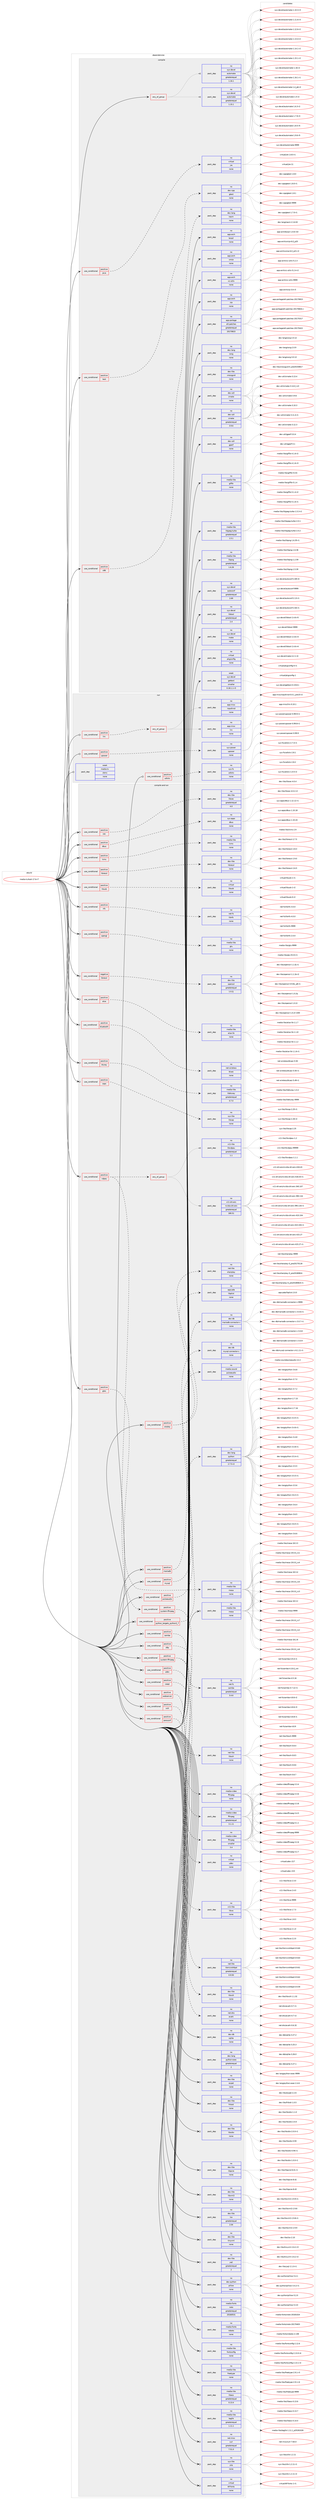 digraph prolog {

# *************
# Graph options
# *************

newrank=true;
concentrate=true;
compound=true;
graph [rankdir=LR,fontname=Helvetica,fontsize=10,ranksep=1.5];#, ranksep=2.5, nodesep=0.2];
edge  [arrowhead=vee];
node  [fontname=Helvetica,fontsize=10];

# **********
# The ebuild
# **********

subgraph cluster_leftcol {
color=gray;
rank=same;
label=<<i>ebuild</i>>;
id [label="media-tv/kodi-17.6-r7", color=red, width=4, href="../media-tv/kodi-17.6-r7.svg"];
}

# ****************
# The dependencies
# ****************

subgraph cluster_midcol {
color=gray;
label=<<i>dependencies</i>>;
subgraph cluster_compile {
fillcolor="#eeeeee";
style=filled;
label=<<i>compile</i>>;
subgraph any25604 {
dependency1632772 [label=<<TABLE BORDER="0" CELLBORDER="1" CELLSPACING="0" CELLPADDING="4"><TR><TD CELLPADDING="10">any_of_group</TD></TR></TABLE>>, shape=none, color=red];subgraph pack1167614 {
dependency1632773 [label=<<TABLE BORDER="0" CELLBORDER="1" CELLSPACING="0" CELLPADDING="4" WIDTH="220"><TR><TD ROWSPAN="6" CELLPADDING="30">pack_dep</TD></TR><TR><TD WIDTH="110">no</TD></TR><TR><TD>sys-devel</TD></TR><TR><TD>automake</TD></TR><TR><TD>greaterequal</TD></TR><TR><TD>1.16.1</TD></TR></TABLE>>, shape=none, color=blue];
}
dependency1632772:e -> dependency1632773:w [weight=20,style="dotted",arrowhead="oinv"];
subgraph pack1167615 {
dependency1632774 [label=<<TABLE BORDER="0" CELLBORDER="1" CELLSPACING="0" CELLPADDING="4" WIDTH="220"><TR><TD ROWSPAN="6" CELLPADDING="30">pack_dep</TD></TR><TR><TD WIDTH="110">no</TD></TR><TR><TD>sys-devel</TD></TR><TR><TD>automake</TD></TR><TR><TD>greaterequal</TD></TR><TR><TD>1.15.1</TD></TR></TABLE>>, shape=none, color=blue];
}
dependency1632772:e -> dependency1632774:w [weight=20,style="dotted",arrowhead="oinv"];
}
id:e -> dependency1632772:w [weight=20,style="solid",arrowhead="vee"];
subgraph cond438784 {
dependency1632775 [label=<<TABLE BORDER="0" CELLBORDER="1" CELLSPACING="0" CELLPADDING="4"><TR><TD ROWSPAN="3" CELLPADDING="10">use_conditional</TD></TR><TR><TD>positive</TD></TR><TR><TD>java</TD></TR></TABLE>>, shape=none, color=red];
subgraph pack1167616 {
dependency1632776 [label=<<TABLE BORDER="0" CELLBORDER="1" CELLSPACING="0" CELLPADDING="4" WIDTH="220"><TR><TD ROWSPAN="6" CELLPADDING="30">pack_dep</TD></TR><TR><TD WIDTH="110">no</TD></TR><TR><TD>virtual</TD></TR><TR><TD>jre</TD></TR><TR><TD>none</TD></TR><TR><TD></TD></TR></TABLE>>, shape=none, color=blue];
}
dependency1632775:e -> dependency1632776:w [weight=20,style="dashed",arrowhead="vee"];
}
id:e -> dependency1632775:w [weight=20,style="solid",arrowhead="vee"];
subgraph cond438785 {
dependency1632777 [label=<<TABLE BORDER="0" CELLBORDER="1" CELLSPACING="0" CELLPADDING="4"><TR><TD ROWSPAN="3" CELLPADDING="10">use_conditional</TD></TR><TR><TD>positive</TD></TR><TR><TD>test</TD></TR></TABLE>>, shape=none, color=red];
subgraph pack1167617 {
dependency1632778 [label=<<TABLE BORDER="0" CELLBORDER="1" CELLSPACING="0" CELLPADDING="4" WIDTH="220"><TR><TD ROWSPAN="6" CELLPADDING="30">pack_dep</TD></TR><TR><TD WIDTH="110">no</TD></TR><TR><TD>dev-cpp</TD></TR><TR><TD>gtest</TD></TR><TR><TD>none</TD></TR><TR><TD></TD></TR></TABLE>>, shape=none, color=blue];
}
dependency1632777:e -> dependency1632778:w [weight=20,style="dashed",arrowhead="vee"];
}
id:e -> dependency1632777:w [weight=20,style="solid",arrowhead="vee"];
subgraph cond438786 {
dependency1632779 [label=<<TABLE BORDER="0" CELLBORDER="1" CELLSPACING="0" CELLPADDING="4"><TR><TD ROWSPAN="3" CELLPADDING="10">use_conditional</TD></TR><TR><TD>positive</TD></TR><TR><TD>x86</TD></TR></TABLE>>, shape=none, color=red];
subgraph pack1167618 {
dependency1632780 [label=<<TABLE BORDER="0" CELLBORDER="1" CELLSPACING="0" CELLPADDING="4" WIDTH="220"><TR><TD ROWSPAN="6" CELLPADDING="30">pack_dep</TD></TR><TR><TD WIDTH="110">no</TD></TR><TR><TD>dev-lang</TD></TR><TR><TD>nasm</TD></TR><TR><TD>none</TD></TR><TR><TD></TD></TR></TABLE>>, shape=none, color=blue];
}
dependency1632779:e -> dependency1632780:w [weight=20,style="dashed",arrowhead="vee"];
}
id:e -> dependency1632779:w [weight=20,style="solid",arrowhead="vee"];
subgraph pack1167619 {
dependency1632781 [label=<<TABLE BORDER="0" CELLBORDER="1" CELLSPACING="0" CELLPADDING="4" WIDTH="220"><TR><TD ROWSPAN="6" CELLPADDING="30">pack_dep</TD></TR><TR><TD WIDTH="110">no</TD></TR><TR><TD>app-arch</TD></TR><TR><TD>bzip2</TD></TR><TR><TD>none</TD></TR><TR><TD></TD></TR></TABLE>>, shape=none, color=blue];
}
id:e -> dependency1632781:w [weight=20,style="solid",arrowhead="vee"];
subgraph pack1167620 {
dependency1632782 [label=<<TABLE BORDER="0" CELLBORDER="1" CELLSPACING="0" CELLPADDING="4" WIDTH="220"><TR><TD ROWSPAN="6" CELLPADDING="30">pack_dep</TD></TR><TR><TD WIDTH="110">no</TD></TR><TR><TD>app-arch</TD></TR><TR><TD>unzip</TD></TR><TR><TD>none</TD></TR><TR><TD></TD></TR></TABLE>>, shape=none, color=blue];
}
id:e -> dependency1632782:w [weight=20,style="solid",arrowhead="vee"];
subgraph pack1167621 {
dependency1632783 [label=<<TABLE BORDER="0" CELLBORDER="1" CELLSPACING="0" CELLPADDING="4" WIDTH="220"><TR><TD ROWSPAN="6" CELLPADDING="30">pack_dep</TD></TR><TR><TD WIDTH="110">no</TD></TR><TR><TD>app-arch</TD></TR><TR><TD>xz-utils</TD></TR><TR><TD>none</TD></TR><TR><TD></TD></TR></TABLE>>, shape=none, color=blue];
}
id:e -> dependency1632783:w [weight=20,style="solid",arrowhead="vee"];
subgraph pack1167622 {
dependency1632784 [label=<<TABLE BORDER="0" CELLBORDER="1" CELLSPACING="0" CELLPADDING="4" WIDTH="220"><TR><TD ROWSPAN="6" CELLPADDING="30">pack_dep</TD></TR><TR><TD WIDTH="110">no</TD></TR><TR><TD>app-arch</TD></TR><TR><TD>zip</TD></TR><TR><TD>none</TD></TR><TR><TD></TD></TR></TABLE>>, shape=none, color=blue];
}
id:e -> dependency1632784:w [weight=20,style="solid",arrowhead="vee"];
subgraph pack1167623 {
dependency1632785 [label=<<TABLE BORDER="0" CELLBORDER="1" CELLSPACING="0" CELLPADDING="4" WIDTH="220"><TR><TD ROWSPAN="6" CELLPADDING="30">pack_dep</TD></TR><TR><TD WIDTH="110">no</TD></TR><TR><TD>app-portage</TD></TR><TR><TD>elt-patches</TD></TR><TR><TD>greaterequal</TD></TR><TR><TD>20170815</TD></TR></TABLE>>, shape=none, color=blue];
}
id:e -> dependency1632785:w [weight=20,style="solid",arrowhead="vee"];
subgraph pack1167624 {
dependency1632786 [label=<<TABLE BORDER="0" CELLBORDER="1" CELLSPACING="0" CELLPADDING="4" WIDTH="220"><TR><TD ROWSPAN="6" CELLPADDING="30">pack_dep</TD></TR><TR><TD WIDTH="110">no</TD></TR><TR><TD>dev-lang</TD></TR><TR><TD>swig</TD></TR><TR><TD>none</TD></TR><TR><TD></TD></TR></TABLE>>, shape=none, color=blue];
}
id:e -> dependency1632786:w [weight=20,style="solid",arrowhead="vee"];
subgraph pack1167625 {
dependency1632787 [label=<<TABLE BORDER="0" CELLBORDER="1" CELLSPACING="0" CELLPADDING="4" WIDTH="220"><TR><TD ROWSPAN="6" CELLPADDING="30">pack_dep</TD></TR><TR><TD WIDTH="110">no</TD></TR><TR><TD>dev-libs</TD></TR><TR><TD>crossguid</TD></TR><TR><TD>none</TD></TR><TR><TD></TD></TR></TABLE>>, shape=none, color=blue];
}
id:e -> dependency1632787:w [weight=20,style="solid",arrowhead="vee"];
subgraph pack1167626 {
dependency1632788 [label=<<TABLE BORDER="0" CELLBORDER="1" CELLSPACING="0" CELLPADDING="4" WIDTH="220"><TR><TD ROWSPAN="6" CELLPADDING="30">pack_dep</TD></TR><TR><TD WIDTH="110">no</TD></TR><TR><TD>dev-util</TD></TR><TR><TD>cmake</TD></TR><TR><TD>greaterequal</TD></TR><TR><TD>3.9.6</TD></TR></TABLE>>, shape=none, color=blue];
}
id:e -> dependency1632788:w [weight=20,style="solid",arrowhead="vee"];
subgraph pack1167627 {
dependency1632789 [label=<<TABLE BORDER="0" CELLBORDER="1" CELLSPACING="0" CELLPADDING="4" WIDTH="220"><TR><TD ROWSPAN="6" CELLPADDING="30">pack_dep</TD></TR><TR><TD WIDTH="110">no</TD></TR><TR><TD>dev-util</TD></TR><TR><TD>cmake</TD></TR><TR><TD>none</TD></TR><TR><TD></TD></TR></TABLE>>, shape=none, color=blue];
}
id:e -> dependency1632789:w [weight=20,style="solid",arrowhead="vee"];
subgraph pack1167628 {
dependency1632790 [label=<<TABLE BORDER="0" CELLBORDER="1" CELLSPACING="0" CELLPADDING="4" WIDTH="220"><TR><TD ROWSPAN="6" CELLPADDING="30">pack_dep</TD></TR><TR><TD WIDTH="110">no</TD></TR><TR><TD>dev-util</TD></TR><TR><TD>gperf</TD></TR><TR><TD>none</TD></TR><TR><TD></TD></TR></TABLE>>, shape=none, color=blue];
}
id:e -> dependency1632790:w [weight=20,style="solid",arrowhead="vee"];
subgraph pack1167629 {
dependency1632791 [label=<<TABLE BORDER="0" CELLBORDER="1" CELLSPACING="0" CELLPADDING="4" WIDTH="220"><TR><TD ROWSPAN="6" CELLPADDING="30">pack_dep</TD></TR><TR><TD WIDTH="110">no</TD></TR><TR><TD>media-libs</TD></TR><TR><TD>giflib</TD></TR><TR><TD>none</TD></TR><TR><TD></TD></TR></TABLE>>, shape=none, color=blue];
}
id:e -> dependency1632791:w [weight=20,style="solid",arrowhead="vee"];
subgraph pack1167630 {
dependency1632792 [label=<<TABLE BORDER="0" CELLBORDER="1" CELLSPACING="0" CELLPADDING="4" WIDTH="220"><TR><TD ROWSPAN="6" CELLPADDING="30">pack_dep</TD></TR><TR><TD WIDTH="110">no</TD></TR><TR><TD>media-libs</TD></TR><TR><TD>libjpeg-turbo</TD></TR><TR><TD>greaterequal</TD></TR><TR><TD>1.5.1</TD></TR></TABLE>>, shape=none, color=blue];
}
id:e -> dependency1632792:w [weight=20,style="solid",arrowhead="vee"];
subgraph pack1167631 {
dependency1632793 [label=<<TABLE BORDER="0" CELLBORDER="1" CELLSPACING="0" CELLPADDING="4" WIDTH="220"><TR><TD ROWSPAN="6" CELLPADDING="30">pack_dep</TD></TR><TR><TD WIDTH="110">no</TD></TR><TR><TD>media-libs</TD></TR><TR><TD>libpng</TD></TR><TR><TD>greaterequal</TD></TR><TR><TD>1.6.26</TD></TR></TABLE>>, shape=none, color=blue];
}
id:e -> dependency1632793:w [weight=20,style="solid",arrowhead="vee"];
subgraph pack1167632 {
dependency1632794 [label=<<TABLE BORDER="0" CELLBORDER="1" CELLSPACING="0" CELLPADDING="4" WIDTH="220"><TR><TD ROWSPAN="6" CELLPADDING="30">pack_dep</TD></TR><TR><TD WIDTH="110">no</TD></TR><TR><TD>sys-devel</TD></TR><TR><TD>autoconf</TD></TR><TR><TD>greaterequal</TD></TR><TR><TD>2.69</TD></TR></TABLE>>, shape=none, color=blue];
}
id:e -> dependency1632794:w [weight=20,style="solid",arrowhead="vee"];
subgraph pack1167633 {
dependency1632795 [label=<<TABLE BORDER="0" CELLBORDER="1" CELLSPACING="0" CELLPADDING="4" WIDTH="220"><TR><TD ROWSPAN="6" CELLPADDING="30">pack_dep</TD></TR><TR><TD WIDTH="110">no</TD></TR><TR><TD>sys-devel</TD></TR><TR><TD>libtool</TD></TR><TR><TD>greaterequal</TD></TR><TR><TD>2.4</TD></TR></TABLE>>, shape=none, color=blue];
}
id:e -> dependency1632795:w [weight=20,style="solid",arrowhead="vee"];
subgraph pack1167634 {
dependency1632796 [label=<<TABLE BORDER="0" CELLBORDER="1" CELLSPACING="0" CELLPADDING="4" WIDTH="220"><TR><TD ROWSPAN="6" CELLPADDING="30">pack_dep</TD></TR><TR><TD WIDTH="110">no</TD></TR><TR><TD>sys-devel</TD></TR><TR><TD>make</TD></TR><TR><TD>none</TD></TR><TR><TD></TD></TR></TABLE>>, shape=none, color=blue];
}
id:e -> dependency1632796:w [weight=20,style="solid",arrowhead="vee"];
subgraph pack1167635 {
dependency1632797 [label=<<TABLE BORDER="0" CELLBORDER="1" CELLSPACING="0" CELLPADDING="4" WIDTH="220"><TR><TD ROWSPAN="6" CELLPADDING="30">pack_dep</TD></TR><TR><TD WIDTH="110">no</TD></TR><TR><TD>virtual</TD></TR><TR><TD>pkgconfig</TD></TR><TR><TD>none</TD></TR><TR><TD></TD></TR></TABLE>>, shape=none, color=blue];
}
id:e -> dependency1632797:w [weight=20,style="solid",arrowhead="vee"];
subgraph pack1167636 {
dependency1632798 [label=<<TABLE BORDER="0" CELLBORDER="1" CELLSPACING="0" CELLPADDING="4" WIDTH="220"><TR><TD ROWSPAN="6" CELLPADDING="30">pack_dep</TD></TR><TR><TD WIDTH="110">weak</TD></TR><TR><TD>sys-devel</TD></TR><TR><TD>gettext</TD></TR><TR><TD>smaller</TD></TR><TR><TD>0.18.1.1-r3</TD></TR></TABLE>>, shape=none, color=blue];
}
id:e -> dependency1632798:w [weight=20,style="solid",arrowhead="vee"];
}
subgraph cluster_compileandrun {
fillcolor="#eeeeee";
style=filled;
label=<<i>compile and run</i>>;
subgraph cond438787 {
dependency1632799 [label=<<TABLE BORDER="0" CELLBORDER="1" CELLSPACING="0" CELLPADDING="4"><TR><TD ROWSPAN="3" CELLPADDING="10">use_conditional</TD></TR><TR><TD>negative</TD></TR><TR><TD>libressl</TD></TR></TABLE>>, shape=none, color=red];
subgraph pack1167637 {
dependency1632800 [label=<<TABLE BORDER="0" CELLBORDER="1" CELLSPACING="0" CELLPADDING="4" WIDTH="220"><TR><TD ROWSPAN="6" CELLPADDING="30">pack_dep</TD></TR><TR><TD WIDTH="110">no</TD></TR><TR><TD>dev-libs</TD></TR><TR><TD>openssl</TD></TR><TR><TD>greaterequal</TD></TR><TR><TD>1.0.2j</TD></TR></TABLE>>, shape=none, color=blue];
}
dependency1632799:e -> dependency1632800:w [weight=20,style="dashed",arrowhead="vee"];
}
id:e -> dependency1632799:w [weight=20,style="solid",arrowhead="odotvee"];
subgraph cond438788 {
dependency1632801 [label=<<TABLE BORDER="0" CELLBORDER="1" CELLSPACING="0" CELLPADDING="4"><TR><TD ROWSPAN="3" CELLPADDING="10">use_conditional</TD></TR><TR><TD>positive</TD></TR><TR><TD>airplay</TD></TR></TABLE>>, shape=none, color=red];
subgraph pack1167638 {
dependency1632802 [label=<<TABLE BORDER="0" CELLBORDER="1" CELLSPACING="0" CELLPADDING="4" WIDTH="220"><TR><TD ROWSPAN="6" CELLPADDING="30">pack_dep</TD></TR><TR><TD WIDTH="110">no</TD></TR><TR><TD>app-pda</TD></TR><TR><TD>libplist</TD></TR><TR><TD>none</TD></TR><TR><TD></TD></TR></TABLE>>, shape=none, color=blue];
}
dependency1632801:e -> dependency1632802:w [weight=20,style="dashed",arrowhead="vee"];
subgraph pack1167639 {
dependency1632803 [label=<<TABLE BORDER="0" CELLBORDER="1" CELLSPACING="0" CELLPADDING="4" WIDTH="220"><TR><TD ROWSPAN="6" CELLPADDING="30">pack_dep</TD></TR><TR><TD WIDTH="110">no</TD></TR><TR><TD>net-libs</TD></TR><TR><TD>shairplay</TD></TR><TR><TD>none</TD></TR><TR><TD></TD></TR></TABLE>>, shape=none, color=blue];
}
dependency1632801:e -> dependency1632803:w [weight=20,style="dashed",arrowhead="vee"];
}
id:e -> dependency1632801:w [weight=20,style="solid",arrowhead="odotvee"];
subgraph cond438789 {
dependency1632804 [label=<<TABLE BORDER="0" CELLBORDER="1" CELLSPACING="0" CELLPADDING="4"><TR><TD ROWSPAN="3" CELLPADDING="10">use_conditional</TD></TR><TR><TD>positive</TD></TR><TR><TD>alsa</TD></TR></TABLE>>, shape=none, color=red];
subgraph pack1167640 {
dependency1632805 [label=<<TABLE BORDER="0" CELLBORDER="1" CELLSPACING="0" CELLPADDING="4" WIDTH="220"><TR><TD ROWSPAN="6" CELLPADDING="30">pack_dep</TD></TR><TR><TD WIDTH="110">no</TD></TR><TR><TD>media-libs</TD></TR><TR><TD>alsa-lib</TD></TR><TR><TD>none</TD></TR><TR><TD></TD></TR></TABLE>>, shape=none, color=blue];
}
dependency1632804:e -> dependency1632805:w [weight=20,style="dashed",arrowhead="vee"];
}
id:e -> dependency1632804:w [weight=20,style="solid",arrowhead="odotvee"];
subgraph cond438790 {
dependency1632806 [label=<<TABLE BORDER="0" CELLBORDER="1" CELLSPACING="0" CELLPADDING="4"><TR><TD ROWSPAN="3" CELLPADDING="10">use_conditional</TD></TR><TR><TD>positive</TD></TR><TR><TD>bluetooth</TD></TR></TABLE>>, shape=none, color=red];
subgraph pack1167641 {
dependency1632807 [label=<<TABLE BORDER="0" CELLBORDER="1" CELLSPACING="0" CELLPADDING="4" WIDTH="220"><TR><TD ROWSPAN="6" CELLPADDING="30">pack_dep</TD></TR><TR><TD WIDTH="110">no</TD></TR><TR><TD>net-wireless</TD></TR><TR><TD>bluez</TD></TR><TR><TD>none</TD></TR><TR><TD></TD></TR></TABLE>>, shape=none, color=blue];
}
dependency1632806:e -> dependency1632807:w [weight=20,style="dashed",arrowhead="vee"];
}
id:e -> dependency1632806:w [weight=20,style="solid",arrowhead="odotvee"];
subgraph cond438791 {
dependency1632808 [label=<<TABLE BORDER="0" CELLBORDER="1" CELLSPACING="0" CELLPADDING="4"><TR><TD ROWSPAN="3" CELLPADDING="10">use_conditional</TD></TR><TR><TD>positive</TD></TR><TR><TD>bluray</TD></TR></TABLE>>, shape=none, color=red];
subgraph pack1167642 {
dependency1632809 [label=<<TABLE BORDER="0" CELLBORDER="1" CELLSPACING="0" CELLPADDING="4" WIDTH="220"><TR><TD ROWSPAN="6" CELLPADDING="30">pack_dep</TD></TR><TR><TD WIDTH="110">no</TD></TR><TR><TD>media-libs</TD></TR><TR><TD>libbluray</TD></TR><TR><TD>greaterequal</TD></TR><TR><TD>0.7.0</TD></TR></TABLE>>, shape=none, color=blue];
}
dependency1632808:e -> dependency1632809:w [weight=20,style="dashed",arrowhead="vee"];
}
id:e -> dependency1632808:w [weight=20,style="solid",arrowhead="odotvee"];
subgraph cond438792 {
dependency1632810 [label=<<TABLE BORDER="0" CELLBORDER="1" CELLSPACING="0" CELLPADDING="4"><TR><TD ROWSPAN="3" CELLPADDING="10">use_conditional</TD></TR><TR><TD>positive</TD></TR><TR><TD>caps</TD></TR></TABLE>>, shape=none, color=red];
subgraph pack1167643 {
dependency1632811 [label=<<TABLE BORDER="0" CELLBORDER="1" CELLSPACING="0" CELLPADDING="4" WIDTH="220"><TR><TD ROWSPAN="6" CELLPADDING="30">pack_dep</TD></TR><TR><TD WIDTH="110">no</TD></TR><TR><TD>sys-libs</TD></TR><TR><TD>libcap</TD></TR><TR><TD>none</TD></TR><TR><TD></TD></TR></TABLE>>, shape=none, color=blue];
}
dependency1632810:e -> dependency1632811:w [weight=20,style="dashed",arrowhead="vee"];
}
id:e -> dependency1632810:w [weight=20,style="solid",arrowhead="odotvee"];
subgraph cond438793 {
dependency1632812 [label=<<TABLE BORDER="0" CELLBORDER="1" CELLSPACING="0" CELLPADDING="4"><TR><TD ROWSPAN="3" CELLPADDING="10">use_conditional</TD></TR><TR><TD>positive</TD></TR><TR><TD>cec</TD></TR></TABLE>>, shape=none, color=red];
subgraph pack1167644 {
dependency1632813 [label=<<TABLE BORDER="0" CELLBORDER="1" CELLSPACING="0" CELLPADDING="4" WIDTH="220"><TR><TD ROWSPAN="6" CELLPADDING="30">pack_dep</TD></TR><TR><TD WIDTH="110">no</TD></TR><TR><TD>dev-libs</TD></TR><TR><TD>libcec</TD></TR><TR><TD>greaterequal</TD></TR><TR><TD>4.0</TD></TR></TABLE>>, shape=none, color=blue];
}
dependency1632812:e -> dependency1632813:w [weight=20,style="dashed",arrowhead="vee"];
}
id:e -> dependency1632812:w [weight=20,style="solid",arrowhead="odotvee"];
subgraph cond438794 {
dependency1632814 [label=<<TABLE BORDER="0" CELLBORDER="1" CELLSPACING="0" CELLPADDING="4"><TR><TD ROWSPAN="3" CELLPADDING="10">use_conditional</TD></TR><TR><TD>positive</TD></TR><TR><TD>dbus</TD></TR></TABLE>>, shape=none, color=red];
subgraph pack1167645 {
dependency1632815 [label=<<TABLE BORDER="0" CELLBORDER="1" CELLSPACING="0" CELLPADDING="4" WIDTH="220"><TR><TD ROWSPAN="6" CELLPADDING="30">pack_dep</TD></TR><TR><TD WIDTH="110">no</TD></TR><TR><TD>sys-apps</TD></TR><TR><TD>dbus</TD></TR><TR><TD>none</TD></TR><TR><TD></TD></TR></TABLE>>, shape=none, color=blue];
}
dependency1632814:e -> dependency1632815:w [weight=20,style="dashed",arrowhead="vee"];
}
id:e -> dependency1632814:w [weight=20,style="solid",arrowhead="odotvee"];
subgraph cond438795 {
dependency1632816 [label=<<TABLE BORDER="0" CELLBORDER="1" CELLSPACING="0" CELLPADDING="4"><TR><TD ROWSPAN="3" CELLPADDING="10">use_conditional</TD></TR><TR><TD>positive</TD></TR><TR><TD>gles</TD></TR></TABLE>>, shape=none, color=red];
subgraph pack1167646 {
dependency1632817 [label=<<TABLE BORDER="0" CELLBORDER="1" CELLSPACING="0" CELLPADDING="4" WIDTH="220"><TR><TD ROWSPAN="6" CELLPADDING="30">pack_dep</TD></TR><TR><TD WIDTH="110">no</TD></TR><TR><TD>media-libs</TD></TR><TR><TD>mesa</TD></TR><TR><TD>none</TD></TR><TR><TD></TD></TR></TABLE>>, shape=none, color=blue];
}
dependency1632816:e -> dependency1632817:w [weight=20,style="dashed",arrowhead="vee"];
}
id:e -> dependency1632816:w [weight=20,style="solid",arrowhead="odotvee"];
subgraph cond438796 {
dependency1632818 [label=<<TABLE BORDER="0" CELLBORDER="1" CELLSPACING="0" CELLPADDING="4"><TR><TD ROWSPAN="3" CELLPADDING="10">use_conditional</TD></TR><TR><TD>positive</TD></TR><TR><TD>lcms</TD></TR></TABLE>>, shape=none, color=red];
subgraph pack1167647 {
dependency1632819 [label=<<TABLE BORDER="0" CELLBORDER="1" CELLSPACING="0" CELLPADDING="4" WIDTH="220"><TR><TD ROWSPAN="6" CELLPADDING="30">pack_dep</TD></TR><TR><TD WIDTH="110">no</TD></TR><TR><TD>media-libs</TD></TR><TR><TD>lcms</TD></TR><TR><TD>none</TD></TR><TR><TD></TD></TR></TABLE>>, shape=none, color=blue];
}
dependency1632818:e -> dependency1632819:w [weight=20,style="dashed",arrowhead="vee"];
}
id:e -> dependency1632818:w [weight=20,style="solid",arrowhead="odotvee"];
subgraph cond438797 {
dependency1632820 [label=<<TABLE BORDER="0" CELLBORDER="1" CELLSPACING="0" CELLPADDING="4"><TR><TD ROWSPAN="3" CELLPADDING="10">use_conditional</TD></TR><TR><TD>positive</TD></TR><TR><TD>libressl</TD></TR></TABLE>>, shape=none, color=red];
subgraph pack1167648 {
dependency1632821 [label=<<TABLE BORDER="0" CELLBORDER="1" CELLSPACING="0" CELLPADDING="4" WIDTH="220"><TR><TD ROWSPAN="6" CELLPADDING="30">pack_dep</TD></TR><TR><TD WIDTH="110">no</TD></TR><TR><TD>dev-libs</TD></TR><TR><TD>libressl</TD></TR><TR><TD>none</TD></TR><TR><TD></TD></TR></TABLE>>, shape=none, color=blue];
}
dependency1632820:e -> dependency1632821:w [weight=20,style="dashed",arrowhead="vee"];
}
id:e -> dependency1632820:w [weight=20,style="solid",arrowhead="odotvee"];
subgraph cond438798 {
dependency1632822 [label=<<TABLE BORDER="0" CELLBORDER="1" CELLSPACING="0" CELLPADDING="4"><TR><TD ROWSPAN="3" CELLPADDING="10">use_conditional</TD></TR><TR><TD>positive</TD></TR><TR><TD>libusb</TD></TR></TABLE>>, shape=none, color=red];
subgraph pack1167649 {
dependency1632823 [label=<<TABLE BORDER="0" CELLBORDER="1" CELLSPACING="0" CELLPADDING="4" WIDTH="220"><TR><TD ROWSPAN="6" CELLPADDING="30">pack_dep</TD></TR><TR><TD WIDTH="110">no</TD></TR><TR><TD>virtual</TD></TR><TR><TD>libusb</TD></TR><TR><TD>none</TD></TR><TR><TD></TD></TR></TABLE>>, shape=none, color=blue];
}
dependency1632822:e -> dependency1632823:w [weight=20,style="dashed",arrowhead="vee"];
}
id:e -> dependency1632822:w [weight=20,style="solid",arrowhead="odotvee"];
subgraph cond438799 {
dependency1632824 [label=<<TABLE BORDER="0" CELLBORDER="1" CELLSPACING="0" CELLPADDING="4"><TR><TD ROWSPAN="3" CELLPADDING="10">use_conditional</TD></TR><TR><TD>positive</TD></TR><TR><TD>mariadb</TD></TR></TABLE>>, shape=none, color=red];
subgraph pack1167650 {
dependency1632825 [label=<<TABLE BORDER="0" CELLBORDER="1" CELLSPACING="0" CELLPADDING="4" WIDTH="220"><TR><TD ROWSPAN="6" CELLPADDING="30">pack_dep</TD></TR><TR><TD WIDTH="110">no</TD></TR><TR><TD>dev-db</TD></TR><TR><TD>mariadb-connector-c</TD></TR><TR><TD>none</TD></TR><TR><TD></TD></TR></TABLE>>, shape=none, color=blue];
}
dependency1632824:e -> dependency1632825:w [weight=20,style="dashed",arrowhead="vee"];
}
id:e -> dependency1632824:w [weight=20,style="solid",arrowhead="odotvee"];
subgraph cond438800 {
dependency1632826 [label=<<TABLE BORDER="0" CELLBORDER="1" CELLSPACING="0" CELLPADDING="4"><TR><TD ROWSPAN="3" CELLPADDING="10">use_conditional</TD></TR><TR><TD>positive</TD></TR><TR><TD>mysql</TD></TR></TABLE>>, shape=none, color=red];
subgraph pack1167651 {
dependency1632827 [label=<<TABLE BORDER="0" CELLBORDER="1" CELLSPACING="0" CELLPADDING="4" WIDTH="220"><TR><TD ROWSPAN="6" CELLPADDING="30">pack_dep</TD></TR><TR><TD WIDTH="110">no</TD></TR><TR><TD>dev-db</TD></TR><TR><TD>mysql-connector-c</TD></TR><TR><TD>none</TD></TR><TR><TD></TD></TR></TABLE>>, shape=none, color=blue];
}
dependency1632826:e -> dependency1632827:w [weight=20,style="dashed",arrowhead="vee"];
}
id:e -> dependency1632826:w [weight=20,style="solid",arrowhead="odotvee"];
subgraph cond438801 {
dependency1632828 [label=<<TABLE BORDER="0" CELLBORDER="1" CELLSPACING="0" CELLPADDING="4"><TR><TD ROWSPAN="3" CELLPADDING="10">use_conditional</TD></TR><TR><TD>positive</TD></TR><TR><TD>nfs</TD></TR></TABLE>>, shape=none, color=red];
subgraph pack1167652 {
dependency1632829 [label=<<TABLE BORDER="0" CELLBORDER="1" CELLSPACING="0" CELLPADDING="4" WIDTH="220"><TR><TD ROWSPAN="6" CELLPADDING="30">pack_dep</TD></TR><TR><TD WIDTH="110">no</TD></TR><TR><TD>net-fs</TD></TR><TR><TD>libnfs</TD></TR><TR><TD>none</TD></TR><TR><TD></TD></TR></TABLE>>, shape=none, color=blue];
}
dependency1632828:e -> dependency1632829:w [weight=20,style="dashed",arrowhead="vee"];
}
id:e -> dependency1632828:w [weight=20,style="solid",arrowhead="odotvee"];
subgraph cond438802 {
dependency1632830 [label=<<TABLE BORDER="0" CELLBORDER="1" CELLSPACING="0" CELLPADDING="4"><TR><TD ROWSPAN="3" CELLPADDING="10">use_conditional</TD></TR><TR><TD>positive</TD></TR><TR><TD>opengl</TD></TR></TABLE>>, shape=none, color=red];
subgraph pack1167653 {
dependency1632831 [label=<<TABLE BORDER="0" CELLBORDER="1" CELLSPACING="0" CELLPADDING="4" WIDTH="220"><TR><TD ROWSPAN="6" CELLPADDING="30">pack_dep</TD></TR><TR><TD WIDTH="110">no</TD></TR><TR><TD>media-libs</TD></TR><TR><TD>glu</TD></TR><TR><TD>none</TD></TR><TR><TD></TD></TR></TABLE>>, shape=none, color=blue];
}
dependency1632830:e -> dependency1632831:w [weight=20,style="dashed",arrowhead="vee"];
}
id:e -> dependency1632830:w [weight=20,style="solid",arrowhead="odotvee"];
subgraph cond438803 {
dependency1632832 [label=<<TABLE BORDER="0" CELLBORDER="1" CELLSPACING="0" CELLPADDING="4"><TR><TD ROWSPAN="3" CELLPADDING="10">use_conditional</TD></TR><TR><TD>positive</TD></TR><TR><TD>pulseaudio</TD></TR></TABLE>>, shape=none, color=red];
subgraph pack1167654 {
dependency1632833 [label=<<TABLE BORDER="0" CELLBORDER="1" CELLSPACING="0" CELLPADDING="4" WIDTH="220"><TR><TD ROWSPAN="6" CELLPADDING="30">pack_dep</TD></TR><TR><TD WIDTH="110">no</TD></TR><TR><TD>media-sound</TD></TR><TR><TD>pulseaudio</TD></TR><TR><TD>none</TD></TR><TR><TD></TD></TR></TABLE>>, shape=none, color=blue];
}
dependency1632832:e -> dependency1632833:w [weight=20,style="dashed",arrowhead="vee"];
}
id:e -> dependency1632832:w [weight=20,style="solid",arrowhead="odotvee"];
subgraph cond438804 {
dependency1632834 [label=<<TABLE BORDER="0" CELLBORDER="1" CELLSPACING="0" CELLPADDING="4"><TR><TD ROWSPAN="3" CELLPADDING="10">use_conditional</TD></TR><TR><TD>positive</TD></TR><TR><TD>python_targets_python2_7</TD></TR></TABLE>>, shape=none, color=red];
subgraph pack1167655 {
dependency1632835 [label=<<TABLE BORDER="0" CELLBORDER="1" CELLSPACING="0" CELLPADDING="4" WIDTH="220"><TR><TD ROWSPAN="6" CELLPADDING="30">pack_dep</TD></TR><TR><TD WIDTH="110">no</TD></TR><TR><TD>dev-lang</TD></TR><TR><TD>python</TD></TR><TR><TD>greaterequal</TD></TR><TR><TD>2.7.5-r2</TD></TR></TABLE>>, shape=none, color=blue];
}
dependency1632834:e -> dependency1632835:w [weight=20,style="dashed",arrowhead="vee"];
}
id:e -> dependency1632834:w [weight=20,style="solid",arrowhead="odotvee"];
subgraph cond438805 {
dependency1632836 [label=<<TABLE BORDER="0" CELLBORDER="1" CELLSPACING="0" CELLPADDING="4"><TR><TD ROWSPAN="3" CELLPADDING="10">use_conditional</TD></TR><TR><TD>positive</TD></TR><TR><TD>samba</TD></TR></TABLE>>, shape=none, color=red];
subgraph pack1167656 {
dependency1632837 [label=<<TABLE BORDER="0" CELLBORDER="1" CELLSPACING="0" CELLPADDING="4" WIDTH="220"><TR><TD ROWSPAN="6" CELLPADDING="30">pack_dep</TD></TR><TR><TD WIDTH="110">no</TD></TR><TR><TD>net-fs</TD></TR><TR><TD>samba</TD></TR><TR><TD>greaterequal</TD></TR><TR><TD>3.4.6</TD></TR></TABLE>>, shape=none, color=blue];
}
dependency1632836:e -> dependency1632837:w [weight=20,style="dashed",arrowhead="vee"];
}
id:e -> dependency1632836:w [weight=20,style="solid",arrowhead="odotvee"];
subgraph cond438806 {
dependency1632838 [label=<<TABLE BORDER="0" CELLBORDER="1" CELLSPACING="0" CELLPADDING="4"><TR><TD ROWSPAN="3" CELLPADDING="10">use_conditional</TD></TR><TR><TD>positive</TD></TR><TR><TD>sftp</TD></TR></TABLE>>, shape=none, color=red];
subgraph pack1167657 {
dependency1632839 [label=<<TABLE BORDER="0" CELLBORDER="1" CELLSPACING="0" CELLPADDING="4" WIDTH="220"><TR><TD ROWSPAN="6" CELLPADDING="30">pack_dep</TD></TR><TR><TD WIDTH="110">no</TD></TR><TR><TD>net-libs</TD></TR><TR><TD>libssh</TD></TR><TR><TD>none</TD></TR><TR><TD></TD></TR></TABLE>>, shape=none, color=blue];
}
dependency1632838:e -> dependency1632839:w [weight=20,style="dashed",arrowhead="vee"];
}
id:e -> dependency1632838:w [weight=20,style="solid",arrowhead="odotvee"];
subgraph cond438807 {
dependency1632840 [label=<<TABLE BORDER="0" CELLBORDER="1" CELLSPACING="0" CELLPADDING="4"><TR><TD ROWSPAN="3" CELLPADDING="10">use_conditional</TD></TR><TR><TD>positive</TD></TR><TR><TD>system-ffmpeg</TD></TR></TABLE>>, shape=none, color=red];
subgraph pack1167658 {
dependency1632841 [label=<<TABLE BORDER="0" CELLBORDER="1" CELLSPACING="0" CELLPADDING="4" WIDTH="220"><TR><TD ROWSPAN="6" CELLPADDING="30">pack_dep</TD></TR><TR><TD WIDTH="110">no</TD></TR><TR><TD>media-video</TD></TR><TR><TD>ffmpeg</TD></TR><TR><TD>greaterequal</TD></TR><TR><TD>3.1.11</TD></TR></TABLE>>, shape=none, color=blue];
}
dependency1632840:e -> dependency1632841:w [weight=20,style="dashed",arrowhead="vee"];
subgraph pack1167659 {
dependency1632842 [label=<<TABLE BORDER="0" CELLBORDER="1" CELLSPACING="0" CELLPADDING="4" WIDTH="220"><TR><TD ROWSPAN="6" CELLPADDING="30">pack_dep</TD></TR><TR><TD WIDTH="110">no</TD></TR><TR><TD>media-video</TD></TR><TR><TD>ffmpeg</TD></TR><TR><TD>smaller</TD></TR><TR><TD>3.4</TD></TR></TABLE>>, shape=none, color=blue];
}
dependency1632840:e -> dependency1632842:w [weight=20,style="dashed",arrowhead="vee"];
}
id:e -> dependency1632840:w [weight=20,style="solid",arrowhead="odotvee"];
subgraph cond438808 {
dependency1632843 [label=<<TABLE BORDER="0" CELLBORDER="1" CELLSPACING="0" CELLPADDING="4"><TR><TD ROWSPAN="3" CELLPADDING="10">use_conditional</TD></TR><TR><TD>positive</TD></TR><TR><TD>udev</TD></TR></TABLE>>, shape=none, color=red];
subgraph pack1167660 {
dependency1632844 [label=<<TABLE BORDER="0" CELLBORDER="1" CELLSPACING="0" CELLPADDING="4" WIDTH="220"><TR><TD ROWSPAN="6" CELLPADDING="30">pack_dep</TD></TR><TR><TD WIDTH="110">no</TD></TR><TR><TD>virtual</TD></TR><TR><TD>udev</TD></TR><TR><TD>none</TD></TR><TR><TD></TD></TR></TABLE>>, shape=none, color=blue];
}
dependency1632843:e -> dependency1632844:w [weight=20,style="dashed",arrowhead="vee"];
}
id:e -> dependency1632843:w [weight=20,style="solid",arrowhead="odotvee"];
subgraph cond438809 {
dependency1632845 [label=<<TABLE BORDER="0" CELLBORDER="1" CELLSPACING="0" CELLPADDING="4"><TR><TD ROWSPAN="3" CELLPADDING="10">use_conditional</TD></TR><TR><TD>positive</TD></TR><TR><TD>vaapi</TD></TR></TABLE>>, shape=none, color=red];
subgraph pack1167661 {
dependency1632846 [label=<<TABLE BORDER="0" CELLBORDER="1" CELLSPACING="0" CELLPADDING="4" WIDTH="220"><TR><TD ROWSPAN="6" CELLPADDING="30">pack_dep</TD></TR><TR><TD WIDTH="110">no</TD></TR><TR><TD>x11-libs</TD></TR><TR><TD>libva</TD></TR><TR><TD>none</TD></TR><TR><TD></TD></TR></TABLE>>, shape=none, color=blue];
}
dependency1632845:e -> dependency1632846:w [weight=20,style="dashed",arrowhead="vee"];
}
id:e -> dependency1632845:w [weight=20,style="solid",arrowhead="odotvee"];
subgraph cond438810 {
dependency1632847 [label=<<TABLE BORDER="0" CELLBORDER="1" CELLSPACING="0" CELLPADDING="4"><TR><TD ROWSPAN="3" CELLPADDING="10">use_conditional</TD></TR><TR><TD>positive</TD></TR><TR><TD>vdpau</TD></TR></TABLE>>, shape=none, color=red];
subgraph any25605 {
dependency1632848 [label=<<TABLE BORDER="0" CELLBORDER="1" CELLSPACING="0" CELLPADDING="4"><TR><TD CELLPADDING="10">any_of_group</TD></TR></TABLE>>, shape=none, color=red];subgraph pack1167662 {
dependency1632849 [label=<<TABLE BORDER="0" CELLBORDER="1" CELLSPACING="0" CELLPADDING="4" WIDTH="220"><TR><TD ROWSPAN="6" CELLPADDING="30">pack_dep</TD></TR><TR><TD WIDTH="110">no</TD></TR><TR><TD>x11-libs</TD></TR><TR><TD>libvdpau</TD></TR><TR><TD>greaterequal</TD></TR><TR><TD>1.1</TD></TR></TABLE>>, shape=none, color=blue];
}
dependency1632848:e -> dependency1632849:w [weight=20,style="dotted",arrowhead="oinv"];
subgraph pack1167663 {
dependency1632850 [label=<<TABLE BORDER="0" CELLBORDER="1" CELLSPACING="0" CELLPADDING="4" WIDTH="220"><TR><TD ROWSPAN="6" CELLPADDING="30">pack_dep</TD></TR><TR><TD WIDTH="110">no</TD></TR><TR><TD>x11-drivers</TD></TR><TR><TD>nvidia-drivers</TD></TR><TR><TD>greaterequal</TD></TR><TR><TD>180.51</TD></TR></TABLE>>, shape=none, color=blue];
}
dependency1632848:e -> dependency1632850:w [weight=20,style="dotted",arrowhead="oinv"];
}
dependency1632847:e -> dependency1632848:w [weight=20,style="dashed",arrowhead="vee"];
subgraph cond438811 {
dependency1632851 [label=<<TABLE BORDER="0" CELLBORDER="1" CELLSPACING="0" CELLPADDING="4"><TR><TD ROWSPAN="3" CELLPADDING="10">use_conditional</TD></TR><TR><TD>positive</TD></TR><TR><TD>system-ffmpeg</TD></TR></TABLE>>, shape=none, color=red];
subgraph pack1167664 {
dependency1632852 [label=<<TABLE BORDER="0" CELLBORDER="1" CELLSPACING="0" CELLPADDING="4" WIDTH="220"><TR><TD ROWSPAN="6" CELLPADDING="30">pack_dep</TD></TR><TR><TD WIDTH="110">no</TD></TR><TR><TD>media-video</TD></TR><TR><TD>ffmpeg</TD></TR><TR><TD>none</TD></TR><TR><TD></TD></TR></TABLE>>, shape=none, color=blue];
}
dependency1632851:e -> dependency1632852:w [weight=20,style="dashed",arrowhead="vee"];
}
dependency1632847:e -> dependency1632851:w [weight=20,style="dashed",arrowhead="vee"];
}
id:e -> dependency1632847:w [weight=20,style="solid",arrowhead="odotvee"];
subgraph cond438812 {
dependency1632853 [label=<<TABLE BORDER="0" CELLBORDER="1" CELLSPACING="0" CELLPADDING="4"><TR><TD ROWSPAN="3" CELLPADDING="10">use_conditional</TD></TR><TR><TD>positive</TD></TR><TR><TD>webserver</TD></TR></TABLE>>, shape=none, color=red];
subgraph pack1167665 {
dependency1632854 [label=<<TABLE BORDER="0" CELLBORDER="1" CELLSPACING="0" CELLPADDING="4" WIDTH="220"><TR><TD ROWSPAN="6" CELLPADDING="30">pack_dep</TD></TR><TR><TD WIDTH="110">no</TD></TR><TR><TD>net-libs</TD></TR><TR><TD>libmicrohttpd</TD></TR><TR><TD>greaterequal</TD></TR><TR><TD>0.9.50</TD></TR></TABLE>>, shape=none, color=blue];
}
dependency1632853:e -> dependency1632854:w [weight=20,style="dashed",arrowhead="vee"];
}
id:e -> dependency1632853:w [weight=20,style="solid",arrowhead="odotvee"];
subgraph cond438813 {
dependency1632855 [label=<<TABLE BORDER="0" CELLBORDER="1" CELLSPACING="0" CELLPADDING="4"><TR><TD ROWSPAN="3" CELLPADDING="10">use_conditional</TD></TR><TR><TD>positive</TD></TR><TR><TD>xslt</TD></TR></TABLE>>, shape=none, color=red];
subgraph pack1167666 {
dependency1632856 [label=<<TABLE BORDER="0" CELLBORDER="1" CELLSPACING="0" CELLPADDING="4" WIDTH="220"><TR><TD ROWSPAN="6" CELLPADDING="30">pack_dep</TD></TR><TR><TD WIDTH="110">no</TD></TR><TR><TD>dev-libs</TD></TR><TR><TD>libxslt</TD></TR><TR><TD>none</TD></TR><TR><TD></TD></TR></TABLE>>, shape=none, color=blue];
}
dependency1632855:e -> dependency1632856:w [weight=20,style="dashed",arrowhead="vee"];
}
id:e -> dependency1632855:w [weight=20,style="solid",arrowhead="odotvee"];
subgraph cond438814 {
dependency1632857 [label=<<TABLE BORDER="0" CELLBORDER="1" CELLSPACING="0" CELLPADDING="4"><TR><TD ROWSPAN="3" CELLPADDING="10">use_conditional</TD></TR><TR><TD>positive</TD></TR><TR><TD>zeroconf</TD></TR></TABLE>>, shape=none, color=red];
subgraph pack1167667 {
dependency1632858 [label=<<TABLE BORDER="0" CELLBORDER="1" CELLSPACING="0" CELLPADDING="4" WIDTH="220"><TR><TD ROWSPAN="6" CELLPADDING="30">pack_dep</TD></TR><TR><TD WIDTH="110">no</TD></TR><TR><TD>net-dns</TD></TR><TR><TD>avahi</TD></TR><TR><TD>none</TD></TR><TR><TD></TD></TR></TABLE>>, shape=none, color=blue];
}
dependency1632857:e -> dependency1632858:w [weight=20,style="dashed",arrowhead="vee"];
}
id:e -> dependency1632857:w [weight=20,style="solid",arrowhead="odotvee"];
subgraph pack1167668 {
dependency1632859 [label=<<TABLE BORDER="0" CELLBORDER="1" CELLSPACING="0" CELLPADDING="4" WIDTH="220"><TR><TD ROWSPAN="6" CELLPADDING="30">pack_dep</TD></TR><TR><TD WIDTH="110">no</TD></TR><TR><TD>dev-db</TD></TR><TR><TD>sqlite</TD></TR><TR><TD>none</TD></TR><TR><TD></TD></TR></TABLE>>, shape=none, color=blue];
}
id:e -> dependency1632859:w [weight=20,style="solid",arrowhead="odotvee"];
subgraph pack1167669 {
dependency1632860 [label=<<TABLE BORDER="0" CELLBORDER="1" CELLSPACING="0" CELLPADDING="4" WIDTH="220"><TR><TD ROWSPAN="6" CELLPADDING="30">pack_dep</TD></TR><TR><TD WIDTH="110">no</TD></TR><TR><TD>dev-lang</TD></TR><TR><TD>python-exec</TD></TR><TR><TD>greaterequal</TD></TR><TR><TD>2</TD></TR></TABLE>>, shape=none, color=blue];
}
id:e -> dependency1632860:w [weight=20,style="solid",arrowhead="odotvee"];
subgraph pack1167670 {
dependency1632861 [label=<<TABLE BORDER="0" CELLBORDER="1" CELLSPACING="0" CELLPADDING="4" WIDTH="220"><TR><TD ROWSPAN="6" CELLPADDING="30">pack_dep</TD></TR><TR><TD WIDTH="110">no</TD></TR><TR><TD>dev-libs</TD></TR><TR><TD>expat</TD></TR><TR><TD>none</TD></TR><TR><TD></TD></TR></TABLE>>, shape=none, color=blue];
}
id:e -> dependency1632861:w [weight=20,style="solid",arrowhead="odotvee"];
subgraph pack1167671 {
dependency1632862 [label=<<TABLE BORDER="0" CELLBORDER="1" CELLSPACING="0" CELLPADDING="4" WIDTH="220"><TR><TD ROWSPAN="6" CELLPADDING="30">pack_dep</TD></TR><TR><TD WIDTH="110">no</TD></TR><TR><TD>dev-libs</TD></TR><TR><TD>fribidi</TD></TR><TR><TD>none</TD></TR><TR><TD></TD></TR></TABLE>>, shape=none, color=blue];
}
id:e -> dependency1632862:w [weight=20,style="solid",arrowhead="odotvee"];
subgraph pack1167672 {
dependency1632863 [label=<<TABLE BORDER="0" CELLBORDER="1" CELLSPACING="0" CELLPADDING="4" WIDTH="220"><TR><TD ROWSPAN="6" CELLPADDING="30">pack_dep</TD></TR><TR><TD WIDTH="110">no</TD></TR><TR><TD>dev-libs</TD></TR><TR><TD>libcdio</TD></TR><TR><TD>none</TD></TR><TR><TD></TD></TR></TABLE>>, shape=none, color=blue];
}
id:e -> dependency1632863:w [weight=20,style="solid",arrowhead="odotvee"];
subgraph pack1167673 {
dependency1632864 [label=<<TABLE BORDER="0" CELLBORDER="1" CELLSPACING="0" CELLPADDING="4" WIDTH="220"><TR><TD ROWSPAN="6" CELLPADDING="30">pack_dep</TD></TR><TR><TD WIDTH="110">no</TD></TR><TR><TD>dev-libs</TD></TR><TR><TD>libpcre</TD></TR><TR><TD>none</TD></TR><TR><TD></TD></TR></TABLE>>, shape=none, color=blue];
}
id:e -> dependency1632864:w [weight=20,style="solid",arrowhead="odotvee"];
subgraph pack1167674 {
dependency1632865 [label=<<TABLE BORDER="0" CELLBORDER="1" CELLSPACING="0" CELLPADDING="4" WIDTH="220"><TR><TD ROWSPAN="6" CELLPADDING="30">pack_dep</TD></TR><TR><TD WIDTH="110">no</TD></TR><TR><TD>dev-libs</TD></TR><TR><TD>libxml2</TD></TR><TR><TD>none</TD></TR><TR><TD></TD></TR></TABLE>>, shape=none, color=blue];
}
id:e -> dependency1632865:w [weight=20,style="solid",arrowhead="odotvee"];
subgraph pack1167675 {
dependency1632866 [label=<<TABLE BORDER="0" CELLBORDER="1" CELLSPACING="0" CELLPADDING="4" WIDTH="220"><TR><TD ROWSPAN="6" CELLPADDING="30">pack_dep</TD></TR><TR><TD WIDTH="110">no</TD></TR><TR><TD>dev-libs</TD></TR><TR><TD>lzo</TD></TR><TR><TD>greaterequal</TD></TR><TR><TD>2.04</TD></TR></TABLE>>, shape=none, color=blue];
}
id:e -> dependency1632866:w [weight=20,style="solid",arrowhead="odotvee"];
subgraph pack1167676 {
dependency1632867 [label=<<TABLE BORDER="0" CELLBORDER="1" CELLSPACING="0" CELLPADDING="4" WIDTH="220"><TR><TD ROWSPAN="6" CELLPADDING="30">pack_dep</TD></TR><TR><TD WIDTH="110">no</TD></TR><TR><TD>dev-libs</TD></TR><TR><TD>tinyxml</TD></TR><TR><TD>none</TD></TR><TR><TD></TD></TR></TABLE>>, shape=none, color=blue];
}
id:e -> dependency1632867:w [weight=20,style="solid",arrowhead="odotvee"];
subgraph pack1167677 {
dependency1632868 [label=<<TABLE BORDER="0" CELLBORDER="1" CELLSPACING="0" CELLPADDING="4" WIDTH="220"><TR><TD ROWSPAN="6" CELLPADDING="30">pack_dep</TD></TR><TR><TD WIDTH="110">no</TD></TR><TR><TD>dev-libs</TD></TR><TR><TD>yajl</TD></TR><TR><TD>greaterequal</TD></TR><TR><TD>2</TD></TR></TABLE>>, shape=none, color=blue];
}
id:e -> dependency1632868:w [weight=20,style="solid",arrowhead="odotvee"];
subgraph pack1167678 {
dependency1632869 [label=<<TABLE BORDER="0" CELLBORDER="1" CELLSPACING="0" CELLPADDING="4" WIDTH="220"><TR><TD ROWSPAN="6" CELLPADDING="30">pack_dep</TD></TR><TR><TD WIDTH="110">no</TD></TR><TR><TD>dev-python</TD></TR><TR><TD>pillow</TD></TR><TR><TD>none</TD></TR><TR><TD></TD></TR></TABLE>>, shape=none, color=blue];
}
id:e -> dependency1632869:w [weight=20,style="solid",arrowhead="odotvee"];
subgraph pack1167679 {
dependency1632870 [label=<<TABLE BORDER="0" CELLBORDER="1" CELLSPACING="0" CELLPADDING="4" WIDTH="220"><TR><TD ROWSPAN="6" CELLPADDING="30">pack_dep</TD></TR><TR><TD WIDTH="110">no</TD></TR><TR><TD>media-fonts</TD></TR><TR><TD>noto</TD></TR><TR><TD>greaterequal</TD></TR><TR><TD>20160531</TD></TR></TABLE>>, shape=none, color=blue];
}
id:e -> dependency1632870:w [weight=20,style="solid",arrowhead="odotvee"];
subgraph pack1167680 {
dependency1632871 [label=<<TABLE BORDER="0" CELLBORDER="1" CELLSPACING="0" CELLPADDING="4" WIDTH="220"><TR><TD ROWSPAN="6" CELLPADDING="30">pack_dep</TD></TR><TR><TD WIDTH="110">no</TD></TR><TR><TD>media-fonts</TD></TR><TR><TD>roboto</TD></TR><TR><TD>none</TD></TR><TR><TD></TD></TR></TABLE>>, shape=none, color=blue];
}
id:e -> dependency1632871:w [weight=20,style="solid",arrowhead="odotvee"];
subgraph pack1167681 {
dependency1632872 [label=<<TABLE BORDER="0" CELLBORDER="1" CELLSPACING="0" CELLPADDING="4" WIDTH="220"><TR><TD ROWSPAN="6" CELLPADDING="30">pack_dep</TD></TR><TR><TD WIDTH="110">no</TD></TR><TR><TD>media-libs</TD></TR><TR><TD>fontconfig</TD></TR><TR><TD>none</TD></TR><TR><TD></TD></TR></TABLE>>, shape=none, color=blue];
}
id:e -> dependency1632872:w [weight=20,style="solid",arrowhead="odotvee"];
subgraph pack1167682 {
dependency1632873 [label=<<TABLE BORDER="0" CELLBORDER="1" CELLSPACING="0" CELLPADDING="4" WIDTH="220"><TR><TD ROWSPAN="6" CELLPADDING="30">pack_dep</TD></TR><TR><TD WIDTH="110">no</TD></TR><TR><TD>media-libs</TD></TR><TR><TD>freetype</TD></TR><TR><TD>none</TD></TR><TR><TD></TD></TR></TABLE>>, shape=none, color=blue];
}
id:e -> dependency1632873:w [weight=20,style="solid",arrowhead="odotvee"];
subgraph pack1167683 {
dependency1632874 [label=<<TABLE BORDER="0" CELLBORDER="1" CELLSPACING="0" CELLPADDING="4" WIDTH="220"><TR><TD ROWSPAN="6" CELLPADDING="30">pack_dep</TD></TR><TR><TD WIDTH="110">no</TD></TR><TR><TD>media-libs</TD></TR><TR><TD>libass</TD></TR><TR><TD>greaterequal</TD></TR><TR><TD>0.13.4</TD></TR></TABLE>>, shape=none, color=blue];
}
id:e -> dependency1632874:w [weight=20,style="solid",arrowhead="odotvee"];
subgraph pack1167684 {
dependency1632875 [label=<<TABLE BORDER="0" CELLBORDER="1" CELLSPACING="0" CELLPADDING="4" WIDTH="220"><TR><TD ROWSPAN="6" CELLPADDING="30">pack_dep</TD></TR><TR><TD WIDTH="110">no</TD></TR><TR><TD>media-libs</TD></TR><TR><TD>mesa</TD></TR><TR><TD>none</TD></TR><TR><TD></TD></TR></TABLE>>, shape=none, color=blue];
}
id:e -> dependency1632875:w [weight=20,style="solid",arrowhead="odotvee"];
subgraph pack1167685 {
dependency1632876 [label=<<TABLE BORDER="0" CELLBORDER="1" CELLSPACING="0" CELLPADDING="4" WIDTH="220"><TR><TD ROWSPAN="6" CELLPADDING="30">pack_dep</TD></TR><TR><TD WIDTH="110">no</TD></TR><TR><TD>media-libs</TD></TR><TR><TD>taglib</TD></TR><TR><TD>greaterequal</TD></TR><TR><TD>1.11.1</TD></TR></TABLE>>, shape=none, color=blue];
}
id:e -> dependency1632876:w [weight=20,style="solid",arrowhead="odotvee"];
subgraph pack1167686 {
dependency1632877 [label=<<TABLE BORDER="0" CELLBORDER="1" CELLSPACING="0" CELLPADDING="4" WIDTH="220"><TR><TD ROWSPAN="6" CELLPADDING="30">pack_dep</TD></TR><TR><TD WIDTH="110">no</TD></TR><TR><TD>net-misc</TD></TR><TR><TD>curl</TD></TR><TR><TD>greaterequal</TD></TR><TR><TD>7.51.0</TD></TR></TABLE>>, shape=none, color=blue];
}
id:e -> dependency1632877:w [weight=20,style="solid",arrowhead="odotvee"];
subgraph pack1167687 {
dependency1632878 [label=<<TABLE BORDER="0" CELLBORDER="1" CELLSPACING="0" CELLPADDING="4" WIDTH="220"><TR><TD ROWSPAN="6" CELLPADDING="30">pack_dep</TD></TR><TR><TD WIDTH="110">no</TD></TR><TR><TD>sys-libs</TD></TR><TR><TD>zlib</TD></TR><TR><TD>none</TD></TR><TR><TD></TD></TR></TABLE>>, shape=none, color=blue];
}
id:e -> dependency1632878:w [weight=20,style="solid",arrowhead="odotvee"];
subgraph pack1167688 {
dependency1632879 [label=<<TABLE BORDER="0" CELLBORDER="1" CELLSPACING="0" CELLPADDING="4" WIDTH="220"><TR><TD ROWSPAN="6" CELLPADDING="30">pack_dep</TD></TR><TR><TD WIDTH="110">no</TD></TR><TR><TD>virtual</TD></TR><TR><TD>ttf-fonts</TD></TR><TR><TD>none</TD></TR><TR><TD></TD></TR></TABLE>>, shape=none, color=blue];
}
id:e -> dependency1632879:w [weight=20,style="solid",arrowhead="odotvee"];
}
subgraph cluster_run {
fillcolor="#eeeeee";
style=filled;
label=<<i>run</i>>;
subgraph cond438815 {
dependency1632880 [label=<<TABLE BORDER="0" CELLBORDER="1" CELLSPACING="0" CELLPADDING="4"><TR><TD ROWSPAN="3" CELLPADDING="10">use_conditional</TD></TR><TR><TD>positive</TD></TR><TR><TD>lirc</TD></TR></TABLE>>, shape=none, color=red];
subgraph any25606 {
dependency1632881 [label=<<TABLE BORDER="0" CELLBORDER="1" CELLSPACING="0" CELLPADDING="4"><TR><TD CELLPADDING="10">any_of_group</TD></TR></TABLE>>, shape=none, color=red];subgraph pack1167689 {
dependency1632882 [label=<<TABLE BORDER="0" CELLBORDER="1" CELLSPACING="0" CELLPADDING="4" WIDTH="220"><TR><TD ROWSPAN="6" CELLPADDING="30">pack_dep</TD></TR><TR><TD WIDTH="110">no</TD></TR><TR><TD>app-misc</TD></TR><TR><TD>lirc</TD></TR><TR><TD>none</TD></TR><TR><TD></TD></TR></TABLE>>, shape=none, color=blue];
}
dependency1632881:e -> dependency1632882:w [weight=20,style="dotted",arrowhead="oinv"];
subgraph pack1167690 {
dependency1632883 [label=<<TABLE BORDER="0" CELLBORDER="1" CELLSPACING="0" CELLPADDING="4" WIDTH="220"><TR><TD ROWSPAN="6" CELLPADDING="30">pack_dep</TD></TR><TR><TD WIDTH="110">no</TD></TR><TR><TD>app-misc</TD></TR><TR><TD>inputlircd</TD></TR><TR><TD>none</TD></TR><TR><TD></TD></TR></TABLE>>, shape=none, color=blue];
}
dependency1632881:e -> dependency1632883:w [weight=20,style="dotted",arrowhead="oinv"];
}
dependency1632880:e -> dependency1632881:w [weight=20,style="dashed",arrowhead="vee"];
}
id:e -> dependency1632880:w [weight=20,style="solid",arrowhead="odot"];
subgraph cond438816 {
dependency1632884 [label=<<TABLE BORDER="0" CELLBORDER="1" CELLSPACING="0" CELLPADDING="4"><TR><TD ROWSPAN="3" CELLPADDING="10">use_conditional</TD></TR><TR><TD>positive</TD></TR><TR><TD>udisks</TD></TR></TABLE>>, shape=none, color=red];
subgraph pack1167691 {
dependency1632885 [label=<<TABLE BORDER="0" CELLBORDER="1" CELLSPACING="0" CELLPADDING="4" WIDTH="220"><TR><TD ROWSPAN="6" CELLPADDING="30">pack_dep</TD></TR><TR><TD WIDTH="110">no</TD></TR><TR><TD>sys-fs</TD></TR><TR><TD>udisks</TD></TR><TR><TD>none</TD></TR><TR><TD></TD></TR></TABLE>>, shape=none, color=blue];
}
dependency1632884:e -> dependency1632885:w [weight=20,style="dashed",arrowhead="vee"];
}
id:e -> dependency1632884:w [weight=20,style="solid",arrowhead="odot"];
subgraph cond438817 {
dependency1632886 [label=<<TABLE BORDER="0" CELLBORDER="1" CELLSPACING="0" CELLPADDING="4"><TR><TD ROWSPAN="3" CELLPADDING="10">use_conditional</TD></TR><TR><TD>positive</TD></TR><TR><TD>upower</TD></TR></TABLE>>, shape=none, color=red];
subgraph pack1167692 {
dependency1632887 [label=<<TABLE BORDER="0" CELLBORDER="1" CELLSPACING="0" CELLPADDING="4" WIDTH="220"><TR><TD ROWSPAN="6" CELLPADDING="30">pack_dep</TD></TR><TR><TD WIDTH="110">no</TD></TR><TR><TD>sys-power</TD></TR><TR><TD>upower</TD></TR><TR><TD>none</TD></TR><TR><TD></TD></TR></TABLE>>, shape=none, color=blue];
}
dependency1632886:e -> dependency1632887:w [weight=20,style="dashed",arrowhead="vee"];
}
id:e -> dependency1632886:w [weight=20,style="solid",arrowhead="odot"];
subgraph pack1167693 {
dependency1632888 [label=<<TABLE BORDER="0" CELLBORDER="1" CELLSPACING="0" CELLPADDING="4" WIDTH="220"><TR><TD ROWSPAN="6" CELLPADDING="30">pack_dep</TD></TR><TR><TD WIDTH="110">weak</TD></TR><TR><TD>media-tv</TD></TR><TR><TD>xbmc</TD></TR><TR><TD>none</TD></TR><TR><TD></TD></TR></TABLE>>, shape=none, color=blue];
}
id:e -> dependency1632888:w [weight=20,style="solid",arrowhead="odot"];
}
}

# **************
# The candidates
# **************

subgraph cluster_choices {
rank=same;
color=gray;
label=<<i>candidates</i>>;

subgraph choice1167614 {
color=black;
nodesep=1;
choice11512111545100101118101108479711711611110997107101454946494846514511451 [label="sys-devel/automake-1.10.3-r3", color=red, width=4,href="../sys-devel/automake-1.10.3-r3.svg"];
choice11512111545100101118101108479711711611110997107101454946494946544511451 [label="sys-devel/automake-1.11.6-r3", color=red, width=4,href="../sys-devel/automake-1.11.6-r3.svg"];
choice11512111545100101118101108479711711611110997107101454946495046544511450 [label="sys-devel/automake-1.12.6-r2", color=red, width=4,href="../sys-devel/automake-1.12.6-r2.svg"];
choice11512111545100101118101108479711711611110997107101454946495146524511450 [label="sys-devel/automake-1.13.4-r2", color=red, width=4,href="../sys-devel/automake-1.13.4-r2.svg"];
choice11512111545100101118101108479711711611110997107101454946495246494511450 [label="sys-devel/automake-1.14.1-r2", color=red, width=4,href="../sys-devel/automake-1.14.1-r2.svg"];
choice11512111545100101118101108479711711611110997107101454946495346494511450 [label="sys-devel/automake-1.15.1-r2", color=red, width=4,href="../sys-devel/automake-1.15.1-r2.svg"];
choice1151211154510010111810110847971171161111099710710145494649544511450 [label="sys-devel/automake-1.16-r2", color=red, width=4,href="../sys-devel/automake-1.16-r2.svg"];
choice11512111545100101118101108479711711611110997107101454946495446494511449 [label="sys-devel/automake-1.16.1-r1", color=red, width=4,href="../sys-devel/automake-1.16.1-r1.svg"];
choice115121115451001011181011084797117116111109971071014549465295112544511450 [label="sys-devel/automake-1.4_p6-r2", color=red, width=4,href="../sys-devel/automake-1.4_p6-r2.svg"];
choice11512111545100101118101108479711711611110997107101454946534511450 [label="sys-devel/automake-1.5-r2", color=red, width=4,href="../sys-devel/automake-1.5-r2.svg"];
choice115121115451001011181011084797117116111109971071014549465446514511450 [label="sys-devel/automake-1.6.3-r2", color=red, width=4,href="../sys-devel/automake-1.6.3-r2.svg"];
choice115121115451001011181011084797117116111109971071014549465546574511451 [label="sys-devel/automake-1.7.9-r3", color=red, width=4,href="../sys-devel/automake-1.7.9-r3.svg"];
choice115121115451001011181011084797117116111109971071014549465646534511453 [label="sys-devel/automake-1.8.5-r5", color=red, width=4,href="../sys-devel/automake-1.8.5-r5.svg"];
choice115121115451001011181011084797117116111109971071014549465746544511453 [label="sys-devel/automake-1.9.6-r5", color=red, width=4,href="../sys-devel/automake-1.9.6-r5.svg"];
choice115121115451001011181011084797117116111109971071014557575757 [label="sys-devel/automake-9999", color=red, width=4,href="../sys-devel/automake-9999.svg"];
dependency1632773:e -> choice11512111545100101118101108479711711611110997107101454946494846514511451:w [style=dotted,weight="100"];
dependency1632773:e -> choice11512111545100101118101108479711711611110997107101454946494946544511451:w [style=dotted,weight="100"];
dependency1632773:e -> choice11512111545100101118101108479711711611110997107101454946495046544511450:w [style=dotted,weight="100"];
dependency1632773:e -> choice11512111545100101118101108479711711611110997107101454946495146524511450:w [style=dotted,weight="100"];
dependency1632773:e -> choice11512111545100101118101108479711711611110997107101454946495246494511450:w [style=dotted,weight="100"];
dependency1632773:e -> choice11512111545100101118101108479711711611110997107101454946495346494511450:w [style=dotted,weight="100"];
dependency1632773:e -> choice1151211154510010111810110847971171161111099710710145494649544511450:w [style=dotted,weight="100"];
dependency1632773:e -> choice11512111545100101118101108479711711611110997107101454946495446494511449:w [style=dotted,weight="100"];
dependency1632773:e -> choice115121115451001011181011084797117116111109971071014549465295112544511450:w [style=dotted,weight="100"];
dependency1632773:e -> choice11512111545100101118101108479711711611110997107101454946534511450:w [style=dotted,weight="100"];
dependency1632773:e -> choice115121115451001011181011084797117116111109971071014549465446514511450:w [style=dotted,weight="100"];
dependency1632773:e -> choice115121115451001011181011084797117116111109971071014549465546574511451:w [style=dotted,weight="100"];
dependency1632773:e -> choice115121115451001011181011084797117116111109971071014549465646534511453:w [style=dotted,weight="100"];
dependency1632773:e -> choice115121115451001011181011084797117116111109971071014549465746544511453:w [style=dotted,weight="100"];
dependency1632773:e -> choice115121115451001011181011084797117116111109971071014557575757:w [style=dotted,weight="100"];
}
subgraph choice1167615 {
color=black;
nodesep=1;
choice11512111545100101118101108479711711611110997107101454946494846514511451 [label="sys-devel/automake-1.10.3-r3", color=red, width=4,href="../sys-devel/automake-1.10.3-r3.svg"];
choice11512111545100101118101108479711711611110997107101454946494946544511451 [label="sys-devel/automake-1.11.6-r3", color=red, width=4,href="../sys-devel/automake-1.11.6-r3.svg"];
choice11512111545100101118101108479711711611110997107101454946495046544511450 [label="sys-devel/automake-1.12.6-r2", color=red, width=4,href="../sys-devel/automake-1.12.6-r2.svg"];
choice11512111545100101118101108479711711611110997107101454946495146524511450 [label="sys-devel/automake-1.13.4-r2", color=red, width=4,href="../sys-devel/automake-1.13.4-r2.svg"];
choice11512111545100101118101108479711711611110997107101454946495246494511450 [label="sys-devel/automake-1.14.1-r2", color=red, width=4,href="../sys-devel/automake-1.14.1-r2.svg"];
choice11512111545100101118101108479711711611110997107101454946495346494511450 [label="sys-devel/automake-1.15.1-r2", color=red, width=4,href="../sys-devel/automake-1.15.1-r2.svg"];
choice1151211154510010111810110847971171161111099710710145494649544511450 [label="sys-devel/automake-1.16-r2", color=red, width=4,href="../sys-devel/automake-1.16-r2.svg"];
choice11512111545100101118101108479711711611110997107101454946495446494511449 [label="sys-devel/automake-1.16.1-r1", color=red, width=4,href="../sys-devel/automake-1.16.1-r1.svg"];
choice115121115451001011181011084797117116111109971071014549465295112544511450 [label="sys-devel/automake-1.4_p6-r2", color=red, width=4,href="../sys-devel/automake-1.4_p6-r2.svg"];
choice11512111545100101118101108479711711611110997107101454946534511450 [label="sys-devel/automake-1.5-r2", color=red, width=4,href="../sys-devel/automake-1.5-r2.svg"];
choice115121115451001011181011084797117116111109971071014549465446514511450 [label="sys-devel/automake-1.6.3-r2", color=red, width=4,href="../sys-devel/automake-1.6.3-r2.svg"];
choice115121115451001011181011084797117116111109971071014549465546574511451 [label="sys-devel/automake-1.7.9-r3", color=red, width=4,href="../sys-devel/automake-1.7.9-r3.svg"];
choice115121115451001011181011084797117116111109971071014549465646534511453 [label="sys-devel/automake-1.8.5-r5", color=red, width=4,href="../sys-devel/automake-1.8.5-r5.svg"];
choice115121115451001011181011084797117116111109971071014549465746544511453 [label="sys-devel/automake-1.9.6-r5", color=red, width=4,href="../sys-devel/automake-1.9.6-r5.svg"];
choice115121115451001011181011084797117116111109971071014557575757 [label="sys-devel/automake-9999", color=red, width=4,href="../sys-devel/automake-9999.svg"];
dependency1632774:e -> choice11512111545100101118101108479711711611110997107101454946494846514511451:w [style=dotted,weight="100"];
dependency1632774:e -> choice11512111545100101118101108479711711611110997107101454946494946544511451:w [style=dotted,weight="100"];
dependency1632774:e -> choice11512111545100101118101108479711711611110997107101454946495046544511450:w [style=dotted,weight="100"];
dependency1632774:e -> choice11512111545100101118101108479711711611110997107101454946495146524511450:w [style=dotted,weight="100"];
dependency1632774:e -> choice11512111545100101118101108479711711611110997107101454946495246494511450:w [style=dotted,weight="100"];
dependency1632774:e -> choice11512111545100101118101108479711711611110997107101454946495346494511450:w [style=dotted,weight="100"];
dependency1632774:e -> choice1151211154510010111810110847971171161111099710710145494649544511450:w [style=dotted,weight="100"];
dependency1632774:e -> choice11512111545100101118101108479711711611110997107101454946495446494511449:w [style=dotted,weight="100"];
dependency1632774:e -> choice115121115451001011181011084797117116111109971071014549465295112544511450:w [style=dotted,weight="100"];
dependency1632774:e -> choice11512111545100101118101108479711711611110997107101454946534511450:w [style=dotted,weight="100"];
dependency1632774:e -> choice115121115451001011181011084797117116111109971071014549465446514511450:w [style=dotted,weight="100"];
dependency1632774:e -> choice115121115451001011181011084797117116111109971071014549465546574511451:w [style=dotted,weight="100"];
dependency1632774:e -> choice115121115451001011181011084797117116111109971071014549465646534511453:w [style=dotted,weight="100"];
dependency1632774:e -> choice115121115451001011181011084797117116111109971071014549465746544511453:w [style=dotted,weight="100"];
dependency1632774:e -> choice115121115451001011181011084797117116111109971071014557575757:w [style=dotted,weight="100"];
}
subgraph choice1167616 {
color=black;
nodesep=1;
choice11810511411611797108471061141014549465646484511449 [label="virtual/jre-1.8.0-r1", color=red, width=4,href="../virtual/jre-1.8.0-r1.svg"];
choice1181051141161179710847106114101454949 [label="virtual/jre-11", color=red, width=4,href="../virtual/jre-11.svg"];
dependency1632776:e -> choice11810511411611797108471061141014549465646484511449:w [style=dotted,weight="100"];
dependency1632776:e -> choice1181051141161179710847106114101454949:w [style=dotted,weight="100"];
}
subgraph choice1167617 {
color=black;
nodesep=1;
choice1001011184599112112471031161011151164549465546484511449 [label="dev-cpp/gtest-1.7.0-r1", color=red, width=4,href="../dev-cpp/gtest-1.7.0-r1.svg"];
choice100101118459911211247103116101115116454946564648 [label="dev-cpp/gtest-1.8.0", color=red, width=4,href="../dev-cpp/gtest-1.8.0.svg"];
choice1001011184599112112471031161011151164549465646484511449 [label="dev-cpp/gtest-1.8.0-r1", color=red, width=4,href="../dev-cpp/gtest-1.8.0-r1.svg"];
choice100101118459911211247103116101115116454946564649 [label="dev-cpp/gtest-1.8.1", color=red, width=4,href="../dev-cpp/gtest-1.8.1.svg"];
choice1001011184599112112471031161011151164557575757 [label="dev-cpp/gtest-9999", color=red, width=4,href="../dev-cpp/gtest-9999.svg"];
dependency1632778:e -> choice1001011184599112112471031161011151164549465546484511449:w [style=dotted,weight="100"];
dependency1632778:e -> choice100101118459911211247103116101115116454946564648:w [style=dotted,weight="100"];
dependency1632778:e -> choice1001011184599112112471031161011151164549465646484511449:w [style=dotted,weight="100"];
dependency1632778:e -> choice100101118459911211247103116101115116454946564649:w [style=dotted,weight="100"];
dependency1632778:e -> choice1001011184599112112471031161011151164557575757:w [style=dotted,weight="100"];
}
subgraph choice1167618 {
color=black;
nodesep=1;
choice100101118451089711010347110971151094550464952464850 [label="dev-lang/nasm-2.14.02", color=red, width=4,href="../dev-lang/nasm-2.14.02.svg"];
dependency1632780:e -> choice100101118451089711010347110971151094550464952464850:w [style=dotted,weight="100"];
}
subgraph choice1167619 {
color=black;
nodesep=1;
choice97112112459711499104479812210511250454946484654451144948 [label="app-arch/bzip2-1.0.6-r10", color=red, width=4,href="../app-arch/bzip2-1.0.6-r10.svg"];
dependency1632781:e -> choice97112112459711499104479812210511250454946484654451144948:w [style=dotted,weight="100"];
}
subgraph choice1167620 {
color=black;
nodesep=1;
choice971121124597114991044711711012210511245544648951125048 [label="app-arch/unzip-6.0_p20", color=red, width=4,href="../app-arch/unzip-6.0_p20.svg"];
choice9711211245971149910447117110122105112455446489511250494511450 [label="app-arch/unzip-6.0_p21-r2", color=red, width=4,href="../app-arch/unzip-6.0_p21-r2.svg"];
dependency1632782:e -> choice971121124597114991044711711012210511245544648951125048:w [style=dotted,weight="100"];
dependency1632782:e -> choice9711211245971149910447117110122105112455446489511250494511450:w [style=dotted,weight="100"];
}
subgraph choice1167621 {
color=black;
nodesep=1;
choice971121124597114991044712012245117116105108115455346504651 [label="app-arch/xz-utils-5.2.3", color=red, width=4,href="../app-arch/xz-utils-5.2.3.svg"];
choice9711211245971149910447120122451171161051081154553465046524511450 [label="app-arch/xz-utils-5.2.4-r2", color=red, width=4,href="../app-arch/xz-utils-5.2.4-r2.svg"];
choice9711211245971149910447120122451171161051081154557575757 [label="app-arch/xz-utils-9999", color=red, width=4,href="../app-arch/xz-utils-9999.svg"];
dependency1632783:e -> choice971121124597114991044712012245117116105108115455346504651:w [style=dotted,weight="100"];
dependency1632783:e -> choice9711211245971149910447120122451171161051081154553465046524511450:w [style=dotted,weight="100"];
dependency1632783:e -> choice9711211245971149910447120122451171161051081154557575757:w [style=dotted,weight="100"];
}
subgraph choice1167622 {
color=black;
nodesep=1;
choice9711211245971149910447122105112455146484511451 [label="app-arch/zip-3.0-r3", color=red, width=4,href="../app-arch/zip-3.0-r3.svg"];
dependency1632784:e -> choice9711211245971149910447122105112455146484511451:w [style=dotted,weight="100"];
}
subgraph choice1167623 {
color=black;
nodesep=1;
choice97112112451121111141169710310147101108116451129711699104101115455048495548514955 [label="app-portage/elt-patches-20170317", color=red, width=4,href="../app-portage/elt-patches-20170317.svg"];
choice97112112451121111141169710310147101108116451129711699104101115455048495548525050 [label="app-portage/elt-patches-20170422", color=red, width=4,href="../app-portage/elt-patches-20170422.svg"];
choice97112112451121111141169710310147101108116451129711699104101115455048495548564953 [label="app-portage/elt-patches-20170815", color=red, width=4,href="../app-portage/elt-patches-20170815.svg"];
choice971121124511211111411697103101471011081164511297116991041011154550484955485650544649 [label="app-portage/elt-patches-20170826.1", color=red, width=4,href="../app-portage/elt-patches-20170826.1.svg"];
dependency1632785:e -> choice97112112451121111141169710310147101108116451129711699104101115455048495548514955:w [style=dotted,weight="100"];
dependency1632785:e -> choice97112112451121111141169710310147101108116451129711699104101115455048495548525050:w [style=dotted,weight="100"];
dependency1632785:e -> choice97112112451121111141169710310147101108116451129711699104101115455048495548564953:w [style=dotted,weight="100"];
dependency1632785:e -> choice971121124511211111411697103101471011081164511297116991041011154550484955485650544649:w [style=dotted,weight="100"];
}
subgraph choice1167624 {
color=black;
nodesep=1;
choice10010111845108971101034711511910510345504648464950 [label="dev-lang/swig-2.0.12", color=red, width=4,href="../dev-lang/swig-2.0.12.svg"];
choice100101118451089711010347115119105103455046484657 [label="dev-lang/swig-2.0.9", color=red, width=4,href="../dev-lang/swig-2.0.9.svg"];
choice10010111845108971101034711511910510345514648464950 [label="dev-lang/swig-3.0.12", color=red, width=4,href="../dev-lang/swig-3.0.12.svg"];
dependency1632786:e -> choice10010111845108971101034711511910510345504648464950:w [style=dotted,weight="100"];
dependency1632786:e -> choice100101118451089711010347115119105103455046484657:w [style=dotted,weight="100"];
dependency1632786:e -> choice10010111845108971101034711511910510345514648464950:w [style=dotted,weight="100"];
}
subgraph choice1167625 {
color=black;
nodesep=1;
choice100101118451081059811547991141111151151031171051004548951121141015048495348564955 [label="dev-libs/crossguid-0_pre20150817", color=red, width=4,href="../dev-libs/crossguid-0_pre20150817.svg"];
dependency1632787:e -> choice100101118451081059811547991141111151151031171051004548951121141015048495348564955:w [style=dotted,weight="100"];
}
subgraph choice1167626 {
color=black;
nodesep=1;
choice1001011184511711610510847991099710710145514649484651 [label="dev-util/cmake-3.10.3", color=red, width=4,href="../dev-util/cmake-3.10.3.svg"];
choice10010111845117116105108479910997107101455146494946524511449 [label="dev-util/cmake-3.11.4-r1", color=red, width=4,href="../dev-util/cmake-3.11.4-r1.svg"];
choice1001011184511711610510847991099710710145514649504651 [label="dev-util/cmake-3.12.3", color=red, width=4,href="../dev-util/cmake-3.12.3.svg"];
choice1001011184511711610510847991099710710145514649514652 [label="dev-util/cmake-3.13.4", color=red, width=4,href="../dev-util/cmake-3.13.4.svg"];
choice1001011184511711610510847991099710710145514649524648951149951 [label="dev-util/cmake-3.14.0_rc3", color=red, width=4,href="../dev-util/cmake-3.14.0_rc3.svg"];
choice10010111845117116105108479910997107101455146574654 [label="dev-util/cmake-3.9.6", color=red, width=4,href="../dev-util/cmake-3.9.6.svg"];
dependency1632788:e -> choice1001011184511711610510847991099710710145514649484651:w [style=dotted,weight="100"];
dependency1632788:e -> choice10010111845117116105108479910997107101455146494946524511449:w [style=dotted,weight="100"];
dependency1632788:e -> choice1001011184511711610510847991099710710145514649504651:w [style=dotted,weight="100"];
dependency1632788:e -> choice1001011184511711610510847991099710710145514649514652:w [style=dotted,weight="100"];
dependency1632788:e -> choice1001011184511711610510847991099710710145514649524648951149951:w [style=dotted,weight="100"];
dependency1632788:e -> choice10010111845117116105108479910997107101455146574654:w [style=dotted,weight="100"];
}
subgraph choice1167627 {
color=black;
nodesep=1;
choice1001011184511711610510847991099710710145514649484651 [label="dev-util/cmake-3.10.3", color=red, width=4,href="../dev-util/cmake-3.10.3.svg"];
choice10010111845117116105108479910997107101455146494946524511449 [label="dev-util/cmake-3.11.4-r1", color=red, width=4,href="../dev-util/cmake-3.11.4-r1.svg"];
choice1001011184511711610510847991099710710145514649504651 [label="dev-util/cmake-3.12.3", color=red, width=4,href="../dev-util/cmake-3.12.3.svg"];
choice1001011184511711610510847991099710710145514649514652 [label="dev-util/cmake-3.13.4", color=red, width=4,href="../dev-util/cmake-3.13.4.svg"];
choice1001011184511711610510847991099710710145514649524648951149951 [label="dev-util/cmake-3.14.0_rc3", color=red, width=4,href="../dev-util/cmake-3.14.0_rc3.svg"];
choice10010111845117116105108479910997107101455146574654 [label="dev-util/cmake-3.9.6", color=red, width=4,href="../dev-util/cmake-3.9.6.svg"];
dependency1632789:e -> choice1001011184511711610510847991099710710145514649484651:w [style=dotted,weight="100"];
dependency1632789:e -> choice10010111845117116105108479910997107101455146494946524511449:w [style=dotted,weight="100"];
dependency1632789:e -> choice1001011184511711610510847991099710710145514649504651:w [style=dotted,weight="100"];
dependency1632789:e -> choice1001011184511711610510847991099710710145514649514652:w [style=dotted,weight="100"];
dependency1632789:e -> choice1001011184511711610510847991099710710145514649524648951149951:w [style=dotted,weight="100"];
dependency1632789:e -> choice10010111845117116105108479910997107101455146574654:w [style=dotted,weight="100"];
}
subgraph choice1167628 {
color=black;
nodesep=1;
choice1001011184511711610510847103112101114102455146484652 [label="dev-util/gperf-3.0.4", color=red, width=4,href="../dev-util/gperf-3.0.4.svg"];
choice100101118451171161051084710311210111410245514649 [label="dev-util/gperf-3.1", color=red, width=4,href="../dev-util/gperf-3.1.svg"];
dependency1632790:e -> choice1001011184511711610510847103112101114102455146484652:w [style=dotted,weight="100"];
dependency1632790:e -> choice100101118451171161051084710311210111410245514649:w [style=dotted,weight="100"];
}
subgraph choice1167629 {
color=black;
nodesep=1;
choice10910110010597451081059811547103105102108105984552464946544511450 [label="media-libs/giflib-4.1.6-r2", color=red, width=4,href="../media-libs/giflib-4.1.6-r2.svg"];
choice10910110010597451081059811547103105102108105984552464946544511451 [label="media-libs/giflib-4.1.6-r3", color=red, width=4,href="../media-libs/giflib-4.1.6-r3.svg"];
choice1091011001059745108105981154710310510210810598455346484654 [label="media-libs/giflib-5.0.6", color=red, width=4,href="../media-libs/giflib-5.0.6.svg"];
choice1091011001059745108105981154710310510210810598455346494652 [label="media-libs/giflib-5.1.4", color=red, width=4,href="../media-libs/giflib-5.1.4.svg"];
choice10910110010597451081059811547103105102108105984553464946524511450 [label="media-libs/giflib-5.1.4-r2", color=red, width=4,href="../media-libs/giflib-5.1.4-r2.svg"];
choice10910110010597451081059811547103105102108105984553464946544511449 [label="media-libs/giflib-5.1.6-r1", color=red, width=4,href="../media-libs/giflib-5.1.6-r1.svg"];
dependency1632791:e -> choice10910110010597451081059811547103105102108105984552464946544511450:w [style=dotted,weight="100"];
dependency1632791:e -> choice10910110010597451081059811547103105102108105984552464946544511451:w [style=dotted,weight="100"];
dependency1632791:e -> choice1091011001059745108105981154710310510210810598455346484654:w [style=dotted,weight="100"];
dependency1632791:e -> choice1091011001059745108105981154710310510210810598455346494652:w [style=dotted,weight="100"];
dependency1632791:e -> choice10910110010597451081059811547103105102108105984553464946524511450:w [style=dotted,weight="100"];
dependency1632791:e -> choice10910110010597451081059811547103105102108105984553464946544511449:w [style=dotted,weight="100"];
}
subgraph choice1167630 {
color=black;
nodesep=1;
choice109101100105974510810598115471081059810611210110345116117114981114549465346514511450 [label="media-libs/libjpeg-turbo-1.5.3-r2", color=red, width=4,href="../media-libs/libjpeg-turbo-1.5.3-r2.svg"];
choice10910110010597451081059811547108105981061121011034511611711498111455046484649 [label="media-libs/libjpeg-turbo-2.0.1", color=red, width=4,href="../media-libs/libjpeg-turbo-2.0.1.svg"];
choice10910110010597451081059811547108105981061121011034511611711498111455046484650 [label="media-libs/libjpeg-turbo-2.0.2", color=red, width=4,href="../media-libs/libjpeg-turbo-2.0.2.svg"];
dependency1632792:e -> choice109101100105974510810598115471081059810611210110345116117114981114549465346514511450:w [style=dotted,weight="100"];
dependency1632792:e -> choice10910110010597451081059811547108105981061121011034511611711498111455046484649:w [style=dotted,weight="100"];
dependency1632792:e -> choice10910110010597451081059811547108105981061121011034511611711498111455046484650:w [style=dotted,weight="100"];
}
subgraph choice1167631 {
color=black;
nodesep=1;
choice109101100105974510810598115471081059811211010345494650465357 [label="media-libs/libpng-1.2.59", color=red, width=4,href="../media-libs/libpng-1.2.59.svg"];
choice109101100105974510810598115471081059811211010345494653465148 [label="media-libs/libpng-1.5.30", color=red, width=4,href="../media-libs/libpng-1.5.30.svg"];
choice1091011001059745108105981154710810598112110103454946544651534511449 [label="media-libs/libpng-1.6.35-r1", color=red, width=4,href="../media-libs/libpng-1.6.35-r1.svg"];
choice109101100105974510810598115471081059811211010345494654465154 [label="media-libs/libpng-1.6.36", color=red, width=4,href="../media-libs/libpng-1.6.36.svg"];
dependency1632793:e -> choice109101100105974510810598115471081059811211010345494650465357:w [style=dotted,weight="100"];
dependency1632793:e -> choice109101100105974510810598115471081059811211010345494653465148:w [style=dotted,weight="100"];
dependency1632793:e -> choice1091011001059745108105981154710810598112110103454946544651534511449:w [style=dotted,weight="100"];
dependency1632793:e -> choice109101100105974510810598115471081059811211010345494654465154:w [style=dotted,weight="100"];
}
subgraph choice1167632 {
color=black;
nodesep=1;
choice1151211154510010111810110847971171161119911111010245504649514511449 [label="sys-devel/autoconf-2.13-r1", color=red, width=4,href="../sys-devel/autoconf-2.13-r1.svg"];
choice1151211154510010111810110847971171161119911111010245504654524511449 [label="sys-devel/autoconf-2.64-r1", color=red, width=4,href="../sys-devel/autoconf-2.64-r1.svg"];
choice1151211154510010111810110847971171161119911111010245504654574511452 [label="sys-devel/autoconf-2.69-r4", color=red, width=4,href="../sys-devel/autoconf-2.69-r4.svg"];
choice115121115451001011181011084797117116111991111101024557575757 [label="sys-devel/autoconf-9999", color=red, width=4,href="../sys-devel/autoconf-9999.svg"];
dependency1632794:e -> choice1151211154510010111810110847971171161119911111010245504649514511449:w [style=dotted,weight="100"];
dependency1632794:e -> choice1151211154510010111810110847971171161119911111010245504654524511449:w [style=dotted,weight="100"];
dependency1632794:e -> choice1151211154510010111810110847971171161119911111010245504654574511452:w [style=dotted,weight="100"];
dependency1632794:e -> choice115121115451001011181011084797117116111991111101024557575757:w [style=dotted,weight="100"];
}
subgraph choice1167633 {
color=black;
nodesep=1;
choice1151211154510010111810110847108105981161111111084550465246544511451 [label="sys-devel/libtool-2.4.6-r3", color=red, width=4,href="../sys-devel/libtool-2.4.6-r3.svg"];
choice1151211154510010111810110847108105981161111111084550465246544511452 [label="sys-devel/libtool-2.4.6-r4", color=red, width=4,href="../sys-devel/libtool-2.4.6-r4.svg"];
choice1151211154510010111810110847108105981161111111084550465246544511453 [label="sys-devel/libtool-2.4.6-r5", color=red, width=4,href="../sys-devel/libtool-2.4.6-r5.svg"];
choice1151211154510010111810110847108105981161111111084557575757 [label="sys-devel/libtool-9999", color=red, width=4,href="../sys-devel/libtool-9999.svg"];
dependency1632795:e -> choice1151211154510010111810110847108105981161111111084550465246544511451:w [style=dotted,weight="100"];
dependency1632795:e -> choice1151211154510010111810110847108105981161111111084550465246544511452:w [style=dotted,weight="100"];
dependency1632795:e -> choice1151211154510010111810110847108105981161111111084550465246544511453:w [style=dotted,weight="100"];
dependency1632795:e -> choice1151211154510010111810110847108105981161111111084557575757:w [style=dotted,weight="100"];
}
subgraph choice1167634 {
color=black;
nodesep=1;
choice1151211154510010111810110847109971071014552465046494511452 [label="sys-devel/make-4.2.1-r4", color=red, width=4,href="../sys-devel/make-4.2.1-r4.svg"];
dependency1632796:e -> choice1151211154510010111810110847109971071014552465046494511452:w [style=dotted,weight="100"];
}
subgraph choice1167635 {
color=black;
nodesep=1;
choice11810511411611797108471121071039911111010210510345484511449 [label="virtual/pkgconfig-0-r1", color=red, width=4,href="../virtual/pkgconfig-0-r1.svg"];
choice1181051141161179710847112107103991111101021051034549 [label="virtual/pkgconfig-1", color=red, width=4,href="../virtual/pkgconfig-1.svg"];
dependency1632797:e -> choice11810511411611797108471121071039911111010210510345484511449:w [style=dotted,weight="100"];
dependency1632797:e -> choice1181051141161179710847112107103991111101021051034549:w [style=dotted,weight="100"];
}
subgraph choice1167636 {
color=black;
nodesep=1;
choice1151211154510010111810110847103101116116101120116454846495746564649 [label="sys-devel/gettext-0.19.8.1", color=red, width=4,href="../sys-devel/gettext-0.19.8.1.svg"];
dependency1632798:e -> choice1151211154510010111810110847103101116116101120116454846495746564649:w [style=dotted,weight="100"];
}
subgraph choice1167637 {
color=black;
nodesep=1;
choice10010111845108105981154711111210111011511510845484657465612295112564511449 [label="dev-libs/openssl-0.9.8z_p8-r1", color=red, width=4,href="../dev-libs/openssl-0.9.8z_p8-r1.svg"];
choice100101118451081059811547111112101110115115108454946484650113 [label="dev-libs/openssl-1.0.2q", color=red, width=4,href="../dev-libs/openssl-1.0.2q.svg"];
choice100101118451081059811547111112101110115115108454946484650114 [label="dev-libs/openssl-1.0.2r", color=red, width=4,href="../dev-libs/openssl-1.0.2r.svg"];
choice10010111845108105981154711111210111011511510845494648465011445114504848 [label="dev-libs/openssl-1.0.2r-r200", color=red, width=4,href="../dev-libs/openssl-1.0.2r-r200.svg"];
choice1001011184510810598115471111121011101151151084549464946481064511449 [label="dev-libs/openssl-1.1.0j-r1", color=red, width=4,href="../dev-libs/openssl-1.1.0j-r1.svg"];
choice100101118451081059811547111112101110115115108454946494649984511450 [label="dev-libs/openssl-1.1.1b-r2", color=red, width=4,href="../dev-libs/openssl-1.1.1b-r2.svg"];
dependency1632800:e -> choice10010111845108105981154711111210111011511510845484657465612295112564511449:w [style=dotted,weight="100"];
dependency1632800:e -> choice100101118451081059811547111112101110115115108454946484650113:w [style=dotted,weight="100"];
dependency1632800:e -> choice100101118451081059811547111112101110115115108454946484650114:w [style=dotted,weight="100"];
dependency1632800:e -> choice10010111845108105981154711111210111011511510845494648465011445114504848:w [style=dotted,weight="100"];
dependency1632800:e -> choice1001011184510810598115471111121011101151151084549464946481064511449:w [style=dotted,weight="100"];
dependency1632800:e -> choice100101118451081059811547111112101110115115108454946494649984511450:w [style=dotted,weight="100"];
}
subgraph choice1167638 {
color=black;
nodesep=1;
choice9711211245112100974710810598112108105115116455046484648 [label="app-pda/libplist-2.0.0", color=red, width=4,href="../app-pda/libplist-2.0.0.svg"];
dependency1632802:e -> choice9711211245112100974710810598112108105115116455046484648:w [style=dotted,weight="100"];
}
subgraph choice1167639 {
color=black;
nodesep=1;
choice11010111645108105981154711510497105114112108971214548951121141015048495548494956 [label="net-libs/shairplay-0_pre20170118", color=red, width=4,href="../net-libs/shairplay-0_pre20170118.svg"];
choice11010111645108105981154711510497105114112108971214548951121141015048495648565052 [label="net-libs/shairplay-0_pre20180824", color=red, width=4,href="../net-libs/shairplay-0_pre20180824.svg"];
choice110101116451081059811547115104971051141121089712145489511211410150484956485650524511449 [label="net-libs/shairplay-0_pre20180824-r1", color=red, width=4,href="../net-libs/shairplay-0_pre20180824-r1.svg"];
choice11010111645108105981154711510497105114112108971214557575757 [label="net-libs/shairplay-9999", color=red, width=4,href="../net-libs/shairplay-9999.svg"];
dependency1632803:e -> choice11010111645108105981154711510497105114112108971214548951121141015048495548494956:w [style=dotted,weight="100"];
dependency1632803:e -> choice11010111645108105981154711510497105114112108971214548951121141015048495648565052:w [style=dotted,weight="100"];
dependency1632803:e -> choice110101116451081059811547115104971051141121089712145489511211410150484956485650524511449:w [style=dotted,weight="100"];
dependency1632803:e -> choice11010111645108105981154711510497105114112108971214557575757:w [style=dotted,weight="100"];
}
subgraph choice1167640 {
color=black;
nodesep=1;
choice1091011001059745108105981154797108115974510810598454946494650 [label="media-libs/alsa-lib-1.1.2", color=red, width=4,href="../media-libs/alsa-lib-1.1.2.svg"];
choice10910110010597451081059811547971081159745108105984549464946544511449 [label="media-libs/alsa-lib-1.1.6-r1", color=red, width=4,href="../media-libs/alsa-lib-1.1.6-r1.svg"];
choice1091011001059745108105981154797108115974510810598454946494655 [label="media-libs/alsa-lib-1.1.7", color=red, width=4,href="../media-libs/alsa-lib-1.1.7.svg"];
choice1091011001059745108105981154797108115974510810598454946494656 [label="media-libs/alsa-lib-1.1.8", color=red, width=4,href="../media-libs/alsa-lib-1.1.8.svg"];
dependency1632805:e -> choice1091011001059745108105981154797108115974510810598454946494650:w [style=dotted,weight="100"];
dependency1632805:e -> choice10910110010597451081059811547971081159745108105984549464946544511449:w [style=dotted,weight="100"];
dependency1632805:e -> choice1091011001059745108105981154797108115974510810598454946494655:w [style=dotted,weight="100"];
dependency1632805:e -> choice1091011001059745108105981154797108115974510810598454946494656:w [style=dotted,weight="100"];
}
subgraph choice1167641 {
color=black;
nodesep=1;
choice11010111645119105114101108101115115479810811710112245534652574511449 [label="net-wireless/bluez-5.49-r1", color=red, width=4,href="../net-wireless/bluez-5.49-r1.svg"];
choice1101011164511910511410110810111511547981081171011224553465348 [label="net-wireless/bluez-5.50", color=red, width=4,href="../net-wireless/bluez-5.50.svg"];
choice11010111645119105114101108101115115479810811710112245534653484511449 [label="net-wireless/bluez-5.50-r1", color=red, width=4,href="../net-wireless/bluez-5.50-r1.svg"];
dependency1632807:e -> choice11010111645119105114101108101115115479810811710112245534652574511449:w [style=dotted,weight="100"];
dependency1632807:e -> choice1101011164511910511410110810111511547981081171011224553465348:w [style=dotted,weight="100"];
dependency1632807:e -> choice11010111645119105114101108101115115479810811710112245534653484511449:w [style=dotted,weight="100"];
}
subgraph choice1167642 {
color=black;
nodesep=1;
choice10910110010597451081059811547108105989810811711497121454946484650 [label="media-libs/libbluray-1.0.2", color=red, width=4,href="../media-libs/libbluray-1.0.2.svg"];
choice109101100105974510810598115471081059898108117114971214557575757 [label="media-libs/libbluray-9999", color=red, width=4,href="../media-libs/libbluray-9999.svg"];
dependency1632809:e -> choice10910110010597451081059811547108105989810811711497121454946484650:w [style=dotted,weight="100"];
dependency1632809:e -> choice109101100105974510810598115471081059898108117114971214557575757:w [style=dotted,weight="100"];
}
subgraph choice1167643 {
color=black;
nodesep=1;
choice1151211154510810598115471081059899971124550465053 [label="sys-libs/libcap-2.25", color=red, width=4,href="../sys-libs/libcap-2.25.svg"];
choice11512111545108105981154710810598999711245504650534511449 [label="sys-libs/libcap-2.25-r1", color=red, width=4,href="../sys-libs/libcap-2.25-r1.svg"];
choice11512111545108105981154710810598999711245504650544511450 [label="sys-libs/libcap-2.26-r2", color=red, width=4,href="../sys-libs/libcap-2.26-r2.svg"];
dependency1632811:e -> choice1151211154510810598115471081059899971124550465053:w [style=dotted,weight="100"];
dependency1632811:e -> choice11512111545108105981154710810598999711245504650534511449:w [style=dotted,weight="100"];
dependency1632811:e -> choice11512111545108105981154710810598999711245504650544511450:w [style=dotted,weight="100"];
}
subgraph choice1167644 {
color=black;
nodesep=1;
choice1001011184510810598115471081059899101994552464846504511450 [label="dev-libs/libcec-4.0.2-r2", color=red, width=4,href="../dev-libs/libcec-4.0.2-r2.svg"];
choice100101118451081059811547108105989910199455246484652 [label="dev-libs/libcec-4.0.4", color=red, width=4,href="../dev-libs/libcec-4.0.4.svg"];
dependency1632813:e -> choice1001011184510810598115471081059899101994552464846504511450:w [style=dotted,weight="100"];
dependency1632813:e -> choice100101118451081059811547108105989910199455246484652:w [style=dotted,weight="100"];
}
subgraph choice1167645 {
color=black;
nodesep=1;
choice115121115459711211211547100981171154549464948464956 [label="sys-apps/dbus-1.10.18", color=red, width=4,href="../sys-apps/dbus-1.10.18.svg"];
choice115121115459711211211547100981171154549464948465052 [label="sys-apps/dbus-1.10.24", color=red, width=4,href="../sys-apps/dbus-1.10.24.svg"];
choice1151211154597112112115471009811711545494649504649504511449 [label="sys-apps/dbus-1.12.12-r1", color=red, width=4,href="../sys-apps/dbus-1.12.12-r1.svg"];
dependency1632815:e -> choice115121115459711211211547100981171154549464948464956:w [style=dotted,weight="100"];
dependency1632815:e -> choice115121115459711211211547100981171154549464948465052:w [style=dotted,weight="100"];
dependency1632815:e -> choice1151211154597112112115471009811711545494649504649504511449:w [style=dotted,weight="100"];
}
subgraph choice1167646 {
color=black;
nodesep=1;
choice109101100105974510810598115471091011159745495646504656 [label="media-libs/mesa-18.2.8", color=red, width=4,href="../media-libs/mesa-18.2.8.svg"];
choice109101100105974510810598115471091011159745495646514650 [label="media-libs/mesa-18.3.2", color=red, width=4,href="../media-libs/mesa-18.3.2.svg"];
choice109101100105974510810598115471091011159745495646514651 [label="media-libs/mesa-18.3.3", color=red, width=4,href="../media-libs/mesa-18.3.3.svg"];
choice109101100105974510810598115471091011159745495646514652 [label="media-libs/mesa-18.3.4", color=red, width=4,href="../media-libs/mesa-18.3.4.svg"];
choice109101100105974510810598115471091011159745495746484648951149949 [label="media-libs/mesa-19.0.0_rc1", color=red, width=4,href="../media-libs/mesa-19.0.0_rc1.svg"];
choice109101100105974510810598115471091011159745495746484648951149950 [label="media-libs/mesa-19.0.0_rc2", color=red, width=4,href="../media-libs/mesa-19.0.0_rc2.svg"];
choice109101100105974510810598115471091011159745495746484648951149951 [label="media-libs/mesa-19.0.0_rc3", color=red, width=4,href="../media-libs/mesa-19.0.0_rc3.svg"];
choice109101100105974510810598115471091011159745495746484648951149952 [label="media-libs/mesa-19.0.0_rc4", color=red, width=4,href="../media-libs/mesa-19.0.0_rc4.svg"];
choice109101100105974510810598115471091011159745495746484648951149953 [label="media-libs/mesa-19.0.0_rc5", color=red, width=4,href="../media-libs/mesa-19.0.0_rc5.svg"];
choice109101100105974510810598115471091011159745495746484648951149954 [label="media-libs/mesa-19.0.0_rc6", color=red, width=4,href="../media-libs/mesa-19.0.0_rc6.svg"];
choice109101100105974510810598115471091011159745495746484648951149955 [label="media-libs/mesa-19.0.0_rc7", color=red, width=4,href="../media-libs/mesa-19.0.0_rc7.svg"];
choice10910110010597451081059811547109101115974557575757 [label="media-libs/mesa-9999", color=red, width=4,href="../media-libs/mesa-9999.svg"];
dependency1632817:e -> choice109101100105974510810598115471091011159745495646504656:w [style=dotted,weight="100"];
dependency1632817:e -> choice109101100105974510810598115471091011159745495646514650:w [style=dotted,weight="100"];
dependency1632817:e -> choice109101100105974510810598115471091011159745495646514651:w [style=dotted,weight="100"];
dependency1632817:e -> choice109101100105974510810598115471091011159745495646514652:w [style=dotted,weight="100"];
dependency1632817:e -> choice109101100105974510810598115471091011159745495746484648951149949:w [style=dotted,weight="100"];
dependency1632817:e -> choice109101100105974510810598115471091011159745495746484648951149950:w [style=dotted,weight="100"];
dependency1632817:e -> choice109101100105974510810598115471091011159745495746484648951149951:w [style=dotted,weight="100"];
dependency1632817:e -> choice109101100105974510810598115471091011159745495746484648951149952:w [style=dotted,weight="100"];
dependency1632817:e -> choice109101100105974510810598115471091011159745495746484648951149953:w [style=dotted,weight="100"];
dependency1632817:e -> choice109101100105974510810598115471091011159745495746484648951149954:w [style=dotted,weight="100"];
dependency1632817:e -> choice109101100105974510810598115471091011159745495746484648951149955:w [style=dotted,weight="100"];
dependency1632817:e -> choice10910110010597451081059811547109101115974557575757:w [style=dotted,weight="100"];
}
subgraph choice1167647 {
color=black;
nodesep=1;
choice109101100105974510810598115471089910911545504657 [label="media-libs/lcms-2.9", color=red, width=4,href="../media-libs/lcms-2.9.svg"];
dependency1632819:e -> choice109101100105974510810598115471089910911545504657:w [style=dotted,weight="100"];
}
subgraph choice1167648 {
color=black;
nodesep=1;
choice10010111845108105981154710810598114101115115108455046544653 [label="dev-libs/libressl-2.6.5", color=red, width=4,href="../dev-libs/libressl-2.6.5.svg"];
choice10010111845108105981154710810598114101115115108455046554653 [label="dev-libs/libressl-2.7.5", color=red, width=4,href="../dev-libs/libressl-2.7.5.svg"];
choice10010111845108105981154710810598114101115115108455046564651 [label="dev-libs/libressl-2.8.3", color=red, width=4,href="../dev-libs/libressl-2.8.3.svg"];
choice10010111845108105981154710810598114101115115108455046574648 [label="dev-libs/libressl-2.9.0", color=red, width=4,href="../dev-libs/libressl-2.9.0.svg"];
dependency1632821:e -> choice10010111845108105981154710810598114101115115108455046544653:w [style=dotted,weight="100"];
dependency1632821:e -> choice10010111845108105981154710810598114101115115108455046554653:w [style=dotted,weight="100"];
dependency1632821:e -> choice10010111845108105981154710810598114101115115108455046564651:w [style=dotted,weight="100"];
dependency1632821:e -> choice10010111845108105981154710810598114101115115108455046574648:w [style=dotted,weight="100"];
}
subgraph choice1167649 {
color=black;
nodesep=1;
choice1181051141161179710847108105981171159845484511450 [label="virtual/libusb-0-r2", color=red, width=4,href="../virtual/libusb-0-r2.svg"];
choice1181051141161179710847108105981171159845494511449 [label="virtual/libusb-1-r1", color=red, width=4,href="../virtual/libusb-1-r1.svg"];
choice1181051141161179710847108105981171159845494511450 [label="virtual/libusb-1-r2", color=red, width=4,href="../virtual/libusb-1-r2.svg"];
dependency1632823:e -> choice1181051141161179710847108105981171159845484511450:w [style=dotted,weight="100"];
dependency1632823:e -> choice1181051141161179710847108105981171159845494511449:w [style=dotted,weight="100"];
dependency1632823:e -> choice1181051141161179710847108105981171159845494511450:w [style=dotted,weight="100"];
}
subgraph choice1167650 {
color=black;
nodesep=1;
choice10010111845100984710997114105971009845991111101101019911611111445994551464846544511449 [label="dev-db/mariadb-connector-c-3.0.6-r1", color=red, width=4,href="../dev-db/mariadb-connector-c-3.0.6-r1.svg"];
choice10010111845100984710997114105971009845991111101101019911611111445994551464846554511449 [label="dev-db/mariadb-connector-c-3.0.7-r1", color=red, width=4,href="../dev-db/mariadb-connector-c-3.0.7-r1.svg"];
choice1001011184510098471099711410597100984599111110110101991161111144599455146484656 [label="dev-db/mariadb-connector-c-3.0.8", color=red, width=4,href="../dev-db/mariadb-connector-c-3.0.8.svg"];
choice1001011184510098471099711410597100984599111110110101991161111144599455146484657 [label="dev-db/mariadb-connector-c-3.0.9", color=red, width=4,href="../dev-db/mariadb-connector-c-3.0.9.svg"];
choice10010111845100984710997114105971009845991111101101019911611111445994557575757 [label="dev-db/mariadb-connector-c-9999", color=red, width=4,href="../dev-db/mariadb-connector-c-9999.svg"];
dependency1632825:e -> choice10010111845100984710997114105971009845991111101101019911611111445994551464846544511449:w [style=dotted,weight="100"];
dependency1632825:e -> choice10010111845100984710997114105971009845991111101101019911611111445994551464846554511449:w [style=dotted,weight="100"];
dependency1632825:e -> choice1001011184510098471099711410597100984599111110110101991161111144599455146484656:w [style=dotted,weight="100"];
dependency1632825:e -> choice1001011184510098471099711410597100984599111110110101991161111144599455146484657:w [style=dotted,weight="100"];
dependency1632825:e -> choice10010111845100984710997114105971009845991111101101019911611111445994557575757:w [style=dotted,weight="100"];
}
subgraph choice1167651 {
color=black;
nodesep=1;
choice1001011184510098471091211151131084599111110110101991161111144599455446494649494511449 [label="dev-db/mysql-connector-c-6.1.11-r1", color=red, width=4,href="../dev-db/mysql-connector-c-6.1.11-r1.svg"];
dependency1632827:e -> choice1001011184510098471091211151131084599111110110101991161111144599455446494649494511449:w [style=dotted,weight="100"];
}
subgraph choice1167652 {
color=black;
nodesep=1;
choice110101116451021154710810598110102115455046484648 [label="net-fs/libnfs-2.0.0", color=red, width=4,href="../net-fs/libnfs-2.0.0.svg"];
choice110101116451021154710810598110102115455146484648 [label="net-fs/libnfs-3.0.0", color=red, width=4,href="../net-fs/libnfs-3.0.0.svg"];
choice110101116451021154710810598110102115455246484648 [label="net-fs/libnfs-4.0.0", color=red, width=4,href="../net-fs/libnfs-4.0.0.svg"];
choice1101011164510211547108105981101021154557575757 [label="net-fs/libnfs-9999", color=red, width=4,href="../net-fs/libnfs-9999.svg"];
dependency1632829:e -> choice110101116451021154710810598110102115455046484648:w [style=dotted,weight="100"];
dependency1632829:e -> choice110101116451021154710810598110102115455146484648:w [style=dotted,weight="100"];
dependency1632829:e -> choice110101116451021154710810598110102115455246484648:w [style=dotted,weight="100"];
dependency1632829:e -> choice1101011164510211547108105981101021154557575757:w [style=dotted,weight="100"];
}
subgraph choice1167653 {
color=black;
nodesep=1;
choice109101100105974510810598115471031081174557464846484511449 [label="media-libs/glu-9.0.0-r1", color=red, width=4,href="../media-libs/glu-9.0.0-r1.svg"];
choice109101100105974510810598115471031081174557575757 [label="media-libs/glu-9999", color=red, width=4,href="../media-libs/glu-9999.svg"];
dependency1632831:e -> choice109101100105974510810598115471031081174557464846484511449:w [style=dotted,weight="100"];
dependency1632831:e -> choice109101100105974510810598115471031081174557575757:w [style=dotted,weight="100"];
}
subgraph choice1167654 {
color=black;
nodesep=1;
choice109101100105974511511111711010047112117108115101971171001051114549504650 [label="media-sound/pulseaudio-12.2", color=red, width=4,href="../media-sound/pulseaudio-12.2.svg"];
dependency1632833:e -> choice109101100105974511511111711010047112117108115101971171001051114549504650:w [style=dotted,weight="100"];
}
subgraph choice1167655 {
color=black;
nodesep=1;
choice10010111845108971101034711212111610411111045504655464953 [label="dev-lang/python-2.7.15", color=red, width=4,href="../dev-lang/python-2.7.15.svg"];
choice10010111845108971101034711212111610411111045504655464954 [label="dev-lang/python-2.7.16", color=red, width=4,href="../dev-lang/python-2.7.16.svg"];
choice1001011184510897110103471121211161041111104551465246534511449 [label="dev-lang/python-3.4.5-r1", color=red, width=4,href="../dev-lang/python-3.4.5-r1.svg"];
choice1001011184510897110103471121211161041111104551465246544511449 [label="dev-lang/python-3.4.6-r1", color=red, width=4,href="../dev-lang/python-3.4.6-r1.svg"];
choice100101118451089711010347112121116104111110455146524656 [label="dev-lang/python-3.4.8", color=red, width=4,href="../dev-lang/python-3.4.8.svg"];
choice1001011184510897110103471121211161041111104551465246564511449 [label="dev-lang/python-3.4.8-r1", color=red, width=4,href="../dev-lang/python-3.4.8-r1.svg"];
choice1001011184510897110103471121211161041111104551465346524511449 [label="dev-lang/python-3.5.4-r1", color=red, width=4,href="../dev-lang/python-3.5.4-r1.svg"];
choice100101118451089711010347112121116104111110455146534653 [label="dev-lang/python-3.5.5", color=red, width=4,href="../dev-lang/python-3.5.5.svg"];
choice1001011184510897110103471121211161041111104551465346534511449 [label="dev-lang/python-3.5.5-r1", color=red, width=4,href="../dev-lang/python-3.5.5-r1.svg"];
choice100101118451089711010347112121116104111110455146534654 [label="dev-lang/python-3.5.6", color=red, width=4,href="../dev-lang/python-3.5.6.svg"];
choice1001011184510897110103471121211161041111104551465446514511449 [label="dev-lang/python-3.6.3-r1", color=red, width=4,href="../dev-lang/python-3.6.3-r1.svg"];
choice100101118451089711010347112121116104111110455146544652 [label="dev-lang/python-3.6.4", color=red, width=4,href="../dev-lang/python-3.6.4.svg"];
choice100101118451089711010347112121116104111110455146544653 [label="dev-lang/python-3.6.5", color=red, width=4,href="../dev-lang/python-3.6.5.svg"];
choice1001011184510897110103471121211161041111104551465446534511449 [label="dev-lang/python-3.6.5-r1", color=red, width=4,href="../dev-lang/python-3.6.5-r1.svg"];
choice100101118451089711010347112121116104111110455146544654 [label="dev-lang/python-3.6.6", color=red, width=4,href="../dev-lang/python-3.6.6.svg"];
choice100101118451089711010347112121116104111110455146544656 [label="dev-lang/python-3.6.8", color=red, width=4,href="../dev-lang/python-3.6.8.svg"];
choice100101118451089711010347112121116104111110455146554648 [label="dev-lang/python-3.7.0", color=red, width=4,href="../dev-lang/python-3.7.0.svg"];
choice100101118451089711010347112121116104111110455146554650 [label="dev-lang/python-3.7.2", color=red, width=4,href="../dev-lang/python-3.7.2.svg"];
dependency1632835:e -> choice10010111845108971101034711212111610411111045504655464953:w [style=dotted,weight="100"];
dependency1632835:e -> choice10010111845108971101034711212111610411111045504655464954:w [style=dotted,weight="100"];
dependency1632835:e -> choice1001011184510897110103471121211161041111104551465246534511449:w [style=dotted,weight="100"];
dependency1632835:e -> choice1001011184510897110103471121211161041111104551465246544511449:w [style=dotted,weight="100"];
dependency1632835:e -> choice100101118451089711010347112121116104111110455146524656:w [style=dotted,weight="100"];
dependency1632835:e -> choice1001011184510897110103471121211161041111104551465246564511449:w [style=dotted,weight="100"];
dependency1632835:e -> choice1001011184510897110103471121211161041111104551465346524511449:w [style=dotted,weight="100"];
dependency1632835:e -> choice100101118451089711010347112121116104111110455146534653:w [style=dotted,weight="100"];
dependency1632835:e -> choice1001011184510897110103471121211161041111104551465346534511449:w [style=dotted,weight="100"];
dependency1632835:e -> choice100101118451089711010347112121116104111110455146534654:w [style=dotted,weight="100"];
dependency1632835:e -> choice1001011184510897110103471121211161041111104551465446514511449:w [style=dotted,weight="100"];
dependency1632835:e -> choice100101118451089711010347112121116104111110455146544652:w [style=dotted,weight="100"];
dependency1632835:e -> choice100101118451089711010347112121116104111110455146544653:w [style=dotted,weight="100"];
dependency1632835:e -> choice1001011184510897110103471121211161041111104551465446534511449:w [style=dotted,weight="100"];
dependency1632835:e -> choice100101118451089711010347112121116104111110455146544654:w [style=dotted,weight="100"];
dependency1632835:e -> choice100101118451089711010347112121116104111110455146544656:w [style=dotted,weight="100"];
dependency1632835:e -> choice100101118451089711010347112121116104111110455146554648:w [style=dotted,weight="100"];
dependency1632835:e -> choice100101118451089711010347112121116104111110455146554650:w [style=dotted,weight="100"];
}
subgraph choice1167656 {
color=black;
nodesep=1;
choice110101116451021154711597109989745524649484648951149952 [label="net-fs/samba-4.10.0_rc4", color=red, width=4,href="../net-fs/samba-4.10.0_rc4.svg"];
choice110101116451021154711597109989745524653464954 [label="net-fs/samba-4.5.16", color=red, width=4,href="../net-fs/samba-4.5.16.svg"];
choice1101011164510211547115971099897455246554649504511449 [label="net-fs/samba-4.7.12-r1", color=red, width=4,href="../net-fs/samba-4.7.12-r1.svg"];
choice11010111645102115471159710998974552465646544511450 [label="net-fs/samba-4.8.6-r2", color=red, width=4,href="../net-fs/samba-4.8.6-r2.svg"];
choice11010111645102115471159710998974552465646544511451 [label="net-fs/samba-4.8.6-r3", color=red, width=4,href="../net-fs/samba-4.8.6-r3.svg"];
choice11010111645102115471159710998974552465646564511449 [label="net-fs/samba-4.8.8-r1", color=red, width=4,href="../net-fs/samba-4.8.8-r1.svg"];
choice1101011164510211547115971099897455246564657 [label="net-fs/samba-4.8.9", color=red, width=4,href="../net-fs/samba-4.8.9.svg"];
choice11010111645102115471159710998974552465746524511449 [label="net-fs/samba-4.9.4-r1", color=red, width=4,href="../net-fs/samba-4.9.4-r1.svg"];
dependency1632837:e -> choice110101116451021154711597109989745524649484648951149952:w [style=dotted,weight="100"];
dependency1632837:e -> choice110101116451021154711597109989745524653464954:w [style=dotted,weight="100"];
dependency1632837:e -> choice1101011164510211547115971099897455246554649504511449:w [style=dotted,weight="100"];
dependency1632837:e -> choice11010111645102115471159710998974552465646544511450:w [style=dotted,weight="100"];
dependency1632837:e -> choice11010111645102115471159710998974552465646544511451:w [style=dotted,weight="100"];
dependency1632837:e -> choice11010111645102115471159710998974552465646564511449:w [style=dotted,weight="100"];
dependency1632837:e -> choice1101011164510211547115971099897455246564657:w [style=dotted,weight="100"];
dependency1632837:e -> choice11010111645102115471159710998974552465746524511449:w [style=dotted,weight="100"];
}
subgraph choice1167657 {
color=black;
nodesep=1;
choice11010111645108105981154710810598115115104454846564652 [label="net-libs/libssh-0.8.4", color=red, width=4,href="../net-libs/libssh-0.8.4.svg"];
choice11010111645108105981154710810598115115104454846564653 [label="net-libs/libssh-0.8.5", color=red, width=4,href="../net-libs/libssh-0.8.5.svg"];
choice11010111645108105981154710810598115115104454846564654 [label="net-libs/libssh-0.8.6", color=red, width=4,href="../net-libs/libssh-0.8.6.svg"];
choice11010111645108105981154710810598115115104454846564655 [label="net-libs/libssh-0.8.7", color=red, width=4,href="../net-libs/libssh-0.8.7.svg"];
choice110101116451081059811547108105981151151044557575757 [label="net-libs/libssh-9999", color=red, width=4,href="../net-libs/libssh-9999.svg"];
dependency1632839:e -> choice11010111645108105981154710810598115115104454846564652:w [style=dotted,weight="100"];
dependency1632839:e -> choice11010111645108105981154710810598115115104454846564653:w [style=dotted,weight="100"];
dependency1632839:e -> choice11010111645108105981154710810598115115104454846564654:w [style=dotted,weight="100"];
dependency1632839:e -> choice11010111645108105981154710810598115115104454846564655:w [style=dotted,weight="100"];
dependency1632839:e -> choice110101116451081059811547108105981151151044557575757:w [style=dotted,weight="100"];
}
subgraph choice1167658 {
color=black;
nodesep=1;
choice109101100105974511810510010111147102102109112101103455146504654 [label="media-video/ffmpeg-3.2.6", color=red, width=4,href="../media-video/ffmpeg-3.2.6.svg"];
choice109101100105974511810510010111147102102109112101103455146504655 [label="media-video/ffmpeg-3.2.7", color=red, width=4,href="../media-video/ffmpeg-3.2.7.svg"];
choice109101100105974511810510010111147102102109112101103455146514652 [label="media-video/ffmpeg-3.3.4", color=red, width=4,href="../media-video/ffmpeg-3.3.4.svg"];
choice109101100105974511810510010111147102102109112101103455146514654 [label="media-video/ffmpeg-3.3.6", color=red, width=4,href="../media-video/ffmpeg-3.3.6.svg"];
choice109101100105974511810510010111147102102109112101103455146514656 [label="media-video/ffmpeg-3.3.8", color=red, width=4,href="../media-video/ffmpeg-3.3.8.svg"];
choice109101100105974511810510010111147102102109112101103455146524653 [label="media-video/ffmpeg-3.4.5", color=red, width=4,href="../media-video/ffmpeg-3.4.5.svg"];
choice109101100105974511810510010111147102102109112101103455246494649 [label="media-video/ffmpeg-4.1.1", color=red, width=4,href="../media-video/ffmpeg-4.1.1.svg"];
choice1091011001059745118105100101111471021021091121011034557575757 [label="media-video/ffmpeg-9999", color=red, width=4,href="../media-video/ffmpeg-9999.svg"];
dependency1632841:e -> choice109101100105974511810510010111147102102109112101103455146504654:w [style=dotted,weight="100"];
dependency1632841:e -> choice109101100105974511810510010111147102102109112101103455146504655:w [style=dotted,weight="100"];
dependency1632841:e -> choice109101100105974511810510010111147102102109112101103455146514652:w [style=dotted,weight="100"];
dependency1632841:e -> choice109101100105974511810510010111147102102109112101103455146514654:w [style=dotted,weight="100"];
dependency1632841:e -> choice109101100105974511810510010111147102102109112101103455146514656:w [style=dotted,weight="100"];
dependency1632841:e -> choice109101100105974511810510010111147102102109112101103455146524653:w [style=dotted,weight="100"];
dependency1632841:e -> choice109101100105974511810510010111147102102109112101103455246494649:w [style=dotted,weight="100"];
dependency1632841:e -> choice1091011001059745118105100101111471021021091121011034557575757:w [style=dotted,weight="100"];
}
subgraph choice1167659 {
color=black;
nodesep=1;
choice109101100105974511810510010111147102102109112101103455146504654 [label="media-video/ffmpeg-3.2.6", color=red, width=4,href="../media-video/ffmpeg-3.2.6.svg"];
choice109101100105974511810510010111147102102109112101103455146504655 [label="media-video/ffmpeg-3.2.7", color=red, width=4,href="../media-video/ffmpeg-3.2.7.svg"];
choice109101100105974511810510010111147102102109112101103455146514652 [label="media-video/ffmpeg-3.3.4", color=red, width=4,href="../media-video/ffmpeg-3.3.4.svg"];
choice109101100105974511810510010111147102102109112101103455146514654 [label="media-video/ffmpeg-3.3.6", color=red, width=4,href="../media-video/ffmpeg-3.3.6.svg"];
choice109101100105974511810510010111147102102109112101103455146514656 [label="media-video/ffmpeg-3.3.8", color=red, width=4,href="../media-video/ffmpeg-3.3.8.svg"];
choice109101100105974511810510010111147102102109112101103455146524653 [label="media-video/ffmpeg-3.4.5", color=red, width=4,href="../media-video/ffmpeg-3.4.5.svg"];
choice109101100105974511810510010111147102102109112101103455246494649 [label="media-video/ffmpeg-4.1.1", color=red, width=4,href="../media-video/ffmpeg-4.1.1.svg"];
choice1091011001059745118105100101111471021021091121011034557575757 [label="media-video/ffmpeg-9999", color=red, width=4,href="../media-video/ffmpeg-9999.svg"];
dependency1632842:e -> choice109101100105974511810510010111147102102109112101103455146504654:w [style=dotted,weight="100"];
dependency1632842:e -> choice109101100105974511810510010111147102102109112101103455146504655:w [style=dotted,weight="100"];
dependency1632842:e -> choice109101100105974511810510010111147102102109112101103455146514652:w [style=dotted,weight="100"];
dependency1632842:e -> choice109101100105974511810510010111147102102109112101103455146514654:w [style=dotted,weight="100"];
dependency1632842:e -> choice109101100105974511810510010111147102102109112101103455146514656:w [style=dotted,weight="100"];
dependency1632842:e -> choice109101100105974511810510010111147102102109112101103455146524653:w [style=dotted,weight="100"];
dependency1632842:e -> choice109101100105974511810510010111147102102109112101103455246494649:w [style=dotted,weight="100"];
dependency1632842:e -> choice1091011001059745118105100101111471021021091121011034557575757:w [style=dotted,weight="100"];
}
subgraph choice1167660 {
color=black;
nodesep=1;
choice118105114116117971084711710010111845504953 [label="virtual/udev-215", color=red, width=4,href="../virtual/udev-215.svg"];
choice118105114116117971084711710010111845504955 [label="virtual/udev-217", color=red, width=4,href="../virtual/udev-217.svg"];
dependency1632844:e -> choice118105114116117971084711710010111845504953:w [style=dotted,weight="100"];
dependency1632844:e -> choice118105114116117971084711710010111845504955:w [style=dotted,weight="100"];
}
subgraph choice1167661 {
color=black;
nodesep=1;
choice12049494510810598115471081059811897454946554651 [label="x11-libs/libva-1.7.3", color=red, width=4,href="../x11-libs/libva-1.7.3.svg"];
choice12049494510810598115471081059811897454946564651 [label="x11-libs/libva-1.8.3", color=red, width=4,href="../x11-libs/libva-1.8.3.svg"];
choice12049494510810598115471081059811897455046494648 [label="x11-libs/libva-2.1.0", color=red, width=4,href="../x11-libs/libva-2.1.0.svg"];
choice12049494510810598115471081059811897455046504648 [label="x11-libs/libva-2.2.0", color=red, width=4,href="../x11-libs/libva-2.2.0.svg"];
choice12049494510810598115471081059811897455046514648 [label="x11-libs/libva-2.3.0", color=red, width=4,href="../x11-libs/libva-2.3.0.svg"];
choice12049494510810598115471081059811897455046524648 [label="x11-libs/libva-2.4.0", color=red, width=4,href="../x11-libs/libva-2.4.0.svg"];
choice120494945108105981154710810598118974557575757 [label="x11-libs/libva-9999", color=red, width=4,href="../x11-libs/libva-9999.svg"];
dependency1632846:e -> choice12049494510810598115471081059811897454946554651:w [style=dotted,weight="100"];
dependency1632846:e -> choice12049494510810598115471081059811897454946564651:w [style=dotted,weight="100"];
dependency1632846:e -> choice12049494510810598115471081059811897455046494648:w [style=dotted,weight="100"];
dependency1632846:e -> choice12049494510810598115471081059811897455046504648:w [style=dotted,weight="100"];
dependency1632846:e -> choice12049494510810598115471081059811897455046514648:w [style=dotted,weight="100"];
dependency1632846:e -> choice12049494510810598115471081059811897455046524648:w [style=dotted,weight="100"];
dependency1632846:e -> choice120494945108105981154710810598118974557575757:w [style=dotted,weight="100"];
}
subgraph choice1167662 {
color=black;
nodesep=1;
choice12049494510810598115471081059811810011297117454946494649 [label="x11-libs/libvdpau-1.1.1", color=red, width=4,href="../x11-libs/libvdpau-1.1.1.svg"];
choice1204949451081059811547108105981181001129711745494650 [label="x11-libs/libvdpau-1.2", color=red, width=4,href="../x11-libs/libvdpau-1.2.svg"];
choice12049494510810598115471081059811810011297117455757575757 [label="x11-libs/libvdpau-99999", color=red, width=4,href="../x11-libs/libvdpau-99999.svg"];
dependency1632849:e -> choice12049494510810598115471081059811810011297117454946494649:w [style=dotted,weight="100"];
dependency1632849:e -> choice1204949451081059811547108105981181001129711745494650:w [style=dotted,weight="100"];
dependency1632849:e -> choice12049494510810598115471081059811810011297117455757575757:w [style=dotted,weight="100"];
}
subgraph choice1167663 {
color=black;
nodesep=1;
choice1204949451001141051181011141154711011810510010597451001141051181011141154551524846494855 [label="x11-drivers/nvidia-drivers-340.107", color=red, width=4,href="../x11-drivers/nvidia-drivers-340.107.svg"];
choice1204949451001141051181011141154711011810510010597451001141051181011141154551574846494954 [label="x11-drivers/nvidia-drivers-390.116", color=red, width=4,href="../x11-drivers/nvidia-drivers-390.116.svg"];
choice12049494510011410511810111411547110118105100105974510011410511810111411545515748464949544511449 [label="x11-drivers/nvidia-drivers-390.116-r1", color=red, width=4,href="../x11-drivers/nvidia-drivers-390.116-r1.svg"];
choice1204949451001141051181011141154711011810510010597451001141051181011141154552494846494852 [label="x11-drivers/nvidia-drivers-410.104", color=red, width=4,href="../x11-drivers/nvidia-drivers-410.104.svg"];
choice12049494510011410511810111411547110118105100105974510011410511810111411545524948464948524511449 [label="x11-drivers/nvidia-drivers-410.104-r1", color=red, width=4,href="../x11-drivers/nvidia-drivers-410.104-r1.svg"];
choice12049494510011410511810111411547110118105100105974510011410511810111411545524953465055 [label="x11-drivers/nvidia-drivers-415.27", color=red, width=4,href="../x11-drivers/nvidia-drivers-415.27.svg"];
choice120494945100114105118101114115471101181051001059745100114105118101114115455249534650554511449 [label="x11-drivers/nvidia-drivers-415.27-r1", color=red, width=4,href="../x11-drivers/nvidia-drivers-415.27-r1.svg"];
choice12049494510011410511810111411547110118105100105974510011410511810111411545524956465251 [label="x11-drivers/nvidia-drivers-418.43", color=red, width=4,href="../x11-drivers/nvidia-drivers-418.43.svg"];
choice120494945100114105118101114115471101181051001059745100114105118101114115455249564652514511449 [label="x11-drivers/nvidia-drivers-418.43-r1", color=red, width=4,href="../x11-drivers/nvidia-drivers-418.43-r1.svg"];
dependency1632850:e -> choice1204949451001141051181011141154711011810510010597451001141051181011141154551524846494855:w [style=dotted,weight="100"];
dependency1632850:e -> choice1204949451001141051181011141154711011810510010597451001141051181011141154551574846494954:w [style=dotted,weight="100"];
dependency1632850:e -> choice12049494510011410511810111411547110118105100105974510011410511810111411545515748464949544511449:w [style=dotted,weight="100"];
dependency1632850:e -> choice1204949451001141051181011141154711011810510010597451001141051181011141154552494846494852:w [style=dotted,weight="100"];
dependency1632850:e -> choice12049494510011410511810111411547110118105100105974510011410511810111411545524948464948524511449:w [style=dotted,weight="100"];
dependency1632850:e -> choice12049494510011410511810111411547110118105100105974510011410511810111411545524953465055:w [style=dotted,weight="100"];
dependency1632850:e -> choice120494945100114105118101114115471101181051001059745100114105118101114115455249534650554511449:w [style=dotted,weight="100"];
dependency1632850:e -> choice12049494510011410511810111411547110118105100105974510011410511810111411545524956465251:w [style=dotted,weight="100"];
dependency1632850:e -> choice120494945100114105118101114115471101181051001059745100114105118101114115455249564652514511449:w [style=dotted,weight="100"];
}
subgraph choice1167664 {
color=black;
nodesep=1;
choice109101100105974511810510010111147102102109112101103455146504654 [label="media-video/ffmpeg-3.2.6", color=red, width=4,href="../media-video/ffmpeg-3.2.6.svg"];
choice109101100105974511810510010111147102102109112101103455146504655 [label="media-video/ffmpeg-3.2.7", color=red, width=4,href="../media-video/ffmpeg-3.2.7.svg"];
choice109101100105974511810510010111147102102109112101103455146514652 [label="media-video/ffmpeg-3.3.4", color=red, width=4,href="../media-video/ffmpeg-3.3.4.svg"];
choice109101100105974511810510010111147102102109112101103455146514654 [label="media-video/ffmpeg-3.3.6", color=red, width=4,href="../media-video/ffmpeg-3.3.6.svg"];
choice109101100105974511810510010111147102102109112101103455146514656 [label="media-video/ffmpeg-3.3.8", color=red, width=4,href="../media-video/ffmpeg-3.3.8.svg"];
choice109101100105974511810510010111147102102109112101103455146524653 [label="media-video/ffmpeg-3.4.5", color=red, width=4,href="../media-video/ffmpeg-3.4.5.svg"];
choice109101100105974511810510010111147102102109112101103455246494649 [label="media-video/ffmpeg-4.1.1", color=red, width=4,href="../media-video/ffmpeg-4.1.1.svg"];
choice1091011001059745118105100101111471021021091121011034557575757 [label="media-video/ffmpeg-9999", color=red, width=4,href="../media-video/ffmpeg-9999.svg"];
dependency1632852:e -> choice109101100105974511810510010111147102102109112101103455146504654:w [style=dotted,weight="100"];
dependency1632852:e -> choice109101100105974511810510010111147102102109112101103455146504655:w [style=dotted,weight="100"];
dependency1632852:e -> choice109101100105974511810510010111147102102109112101103455146514652:w [style=dotted,weight="100"];
dependency1632852:e -> choice109101100105974511810510010111147102102109112101103455146514654:w [style=dotted,weight="100"];
dependency1632852:e -> choice109101100105974511810510010111147102102109112101103455146514656:w [style=dotted,weight="100"];
dependency1632852:e -> choice109101100105974511810510010111147102102109112101103455146524653:w [style=dotted,weight="100"];
dependency1632852:e -> choice109101100105974511810510010111147102102109112101103455246494649:w [style=dotted,weight="100"];
dependency1632852:e -> choice1091011001059745118105100101111471021021091121011034557575757:w [style=dotted,weight="100"];
}
subgraph choice1167665 {
color=black;
nodesep=1;
choice110101116451081059811547108105981091059911411110411611611210045484657465357 [label="net-libs/libmicrohttpd-0.9.59", color=red, width=4,href="../net-libs/libmicrohttpd-0.9.59.svg"];
choice110101116451081059811547108105981091059911411110411611611210045484657465448 [label="net-libs/libmicrohttpd-0.9.60", color=red, width=4,href="../net-libs/libmicrohttpd-0.9.60.svg"];
choice110101116451081059811547108105981091059911411110411611611210045484657465449 [label="net-libs/libmicrohttpd-0.9.61", color=red, width=4,href="../net-libs/libmicrohttpd-0.9.61.svg"];
choice110101116451081059811547108105981091059911411110411611611210045484657465450 [label="net-libs/libmicrohttpd-0.9.62", color=red, width=4,href="../net-libs/libmicrohttpd-0.9.62.svg"];
choice110101116451081059811547108105981091059911411110411611611210045484657465451 [label="net-libs/libmicrohttpd-0.9.63", color=red, width=4,href="../net-libs/libmicrohttpd-0.9.63.svg"];
dependency1632854:e -> choice110101116451081059811547108105981091059911411110411611611210045484657465357:w [style=dotted,weight="100"];
dependency1632854:e -> choice110101116451081059811547108105981091059911411110411611611210045484657465448:w [style=dotted,weight="100"];
dependency1632854:e -> choice110101116451081059811547108105981091059911411110411611611210045484657465449:w [style=dotted,weight="100"];
dependency1632854:e -> choice110101116451081059811547108105981091059911411110411611611210045484657465450:w [style=dotted,weight="100"];
dependency1632854:e -> choice110101116451081059811547108105981091059911411110411611611210045484657465451:w [style=dotted,weight="100"];
}
subgraph choice1167666 {
color=black;
nodesep=1;
choice1001011184510810598115471081059812011510811645494649465150 [label="dev-libs/libxslt-1.1.32", color=red, width=4,href="../dev-libs/libxslt-1.1.32.svg"];
dependency1632856:e -> choice1001011184510810598115471081059812011510811645494649465150:w [style=dotted,weight="100"];
}
subgraph choice1167667 {
color=black;
nodesep=1;
choice1101011164510011011547971189710410545484654465150 [label="net-dns/avahi-0.6.32", color=red, width=4,href="../net-dns/avahi-0.6.32.svg"];
choice11010111645100110115479711897104105454846554511449 [label="net-dns/avahi-0.7-r1", color=red, width=4,href="../net-dns/avahi-0.7-r1.svg"];
choice11010111645100110115479711897104105454846554511450 [label="net-dns/avahi-0.7-r2", color=red, width=4,href="../net-dns/avahi-0.7-r2.svg"];
dependency1632858:e -> choice1101011164510011011547971189710410545484654465150:w [style=dotted,weight="100"];
dependency1632858:e -> choice11010111645100110115479711897104105454846554511449:w [style=dotted,weight="100"];
dependency1632858:e -> choice11010111645100110115479711897104105454846554511450:w [style=dotted,weight="100"];
}
subgraph choice1167668 {
color=black;
nodesep=1;
choice10010111845100984711511310810511610145514650534651 [label="dev-db/sqlite-3.25.3", color=red, width=4,href="../dev-db/sqlite-3.25.3.svg"];
choice10010111845100984711511310810511610145514650544648 [label="dev-db/sqlite-3.26.0", color=red, width=4,href="../dev-db/sqlite-3.26.0.svg"];
choice10010111845100984711511310810511610145514650554649 [label="dev-db/sqlite-3.27.1", color=red, width=4,href="../dev-db/sqlite-3.27.1.svg"];
choice10010111845100984711511310810511610145514650554650 [label="dev-db/sqlite-3.27.2", color=red, width=4,href="../dev-db/sqlite-3.27.2.svg"];
dependency1632859:e -> choice10010111845100984711511310810511610145514650534651:w [style=dotted,weight="100"];
dependency1632859:e -> choice10010111845100984711511310810511610145514650544648:w [style=dotted,weight="100"];
dependency1632859:e -> choice10010111845100984711511310810511610145514650554649:w [style=dotted,weight="100"];
dependency1632859:e -> choice10010111845100984711511310810511610145514650554650:w [style=dotted,weight="100"];
}
subgraph choice1167669 {
color=black;
nodesep=1;
choice1001011184510897110103471121211161041111104510112010199455046524654 [label="dev-lang/python-exec-2.4.6", color=red, width=4,href="../dev-lang/python-exec-2.4.6.svg"];
choice10010111845108971101034711212111610411111045101120101994557575757 [label="dev-lang/python-exec-9999", color=red, width=4,href="../dev-lang/python-exec-9999.svg"];
dependency1632860:e -> choice1001011184510897110103471121211161041111104510112010199455046524654:w [style=dotted,weight="100"];
dependency1632860:e -> choice10010111845108971101034711212111610411111045101120101994557575757:w [style=dotted,weight="100"];
}
subgraph choice1167670 {
color=black;
nodesep=1;
choice10010111845108105981154710112011297116455046504654 [label="dev-libs/expat-2.2.6", color=red, width=4,href="../dev-libs/expat-2.2.6.svg"];
dependency1632861:e -> choice10010111845108105981154710112011297116455046504654:w [style=dotted,weight="100"];
}
subgraph choice1167671 {
color=black;
nodesep=1;
choice10010111845108105981154710211410598105100105454946484653 [label="dev-libs/fribidi-1.0.5", color=red, width=4,href="../dev-libs/fribidi-1.0.5.svg"];
dependency1632862:e -> choice10010111845108105981154710211410598105100105454946484653:w [style=dotted,weight="100"];
}
subgraph choice1167672 {
color=black;
nodesep=1;
choice10010111845108105981154710810598991001051114548465751 [label="dev-libs/libcdio-0.93", color=red, width=4,href="../dev-libs/libcdio-0.93.svg"];
choice100101118451081059811547108105989910010511145484657524511449 [label="dev-libs/libcdio-0.94-r1", color=red, width=4,href="../dev-libs/libcdio-0.94-r1.svg"];
choice10010111845108105981154710810598991001051114549464846484511449 [label="dev-libs/libcdio-1.0.0-r1", color=red, width=4,href="../dev-libs/libcdio-1.0.0-r1.svg"];
choice1001011184510810598115471081059899100105111454946494648 [label="dev-libs/libcdio-1.1.0", color=red, width=4,href="../dev-libs/libcdio-1.1.0.svg"];
choice1001011184510810598115471081059899100105111455046484648 [label="dev-libs/libcdio-2.0.0", color=red, width=4,href="../dev-libs/libcdio-2.0.0.svg"];
choice10010111845108105981154710810598991001051114550464846484511449 [label="dev-libs/libcdio-2.0.0-r1", color=red, width=4,href="../dev-libs/libcdio-2.0.0-r1.svg"];
dependency1632863:e -> choice10010111845108105981154710810598991001051114548465751:w [style=dotted,weight="100"];
dependency1632863:e -> choice100101118451081059811547108105989910010511145484657524511449:w [style=dotted,weight="100"];
dependency1632863:e -> choice10010111845108105981154710810598991001051114549464846484511449:w [style=dotted,weight="100"];
dependency1632863:e -> choice1001011184510810598115471081059899100105111454946494648:w [style=dotted,weight="100"];
dependency1632863:e -> choice1001011184510810598115471081059899100105111455046484648:w [style=dotted,weight="100"];
dependency1632863:e -> choice10010111845108105981154710810598991001051114550464846484511449:w [style=dotted,weight="100"];
}
subgraph choice1167673 {
color=black;
nodesep=1;
choice100101118451081059811547108105981129911410145564652494511449 [label="dev-libs/libpcre-8.41-r1", color=red, width=4,href="../dev-libs/libpcre-8.41-r1.svg"];
choice10010111845108105981154710810598112991141014556465250 [label="dev-libs/libpcre-8.42", color=red, width=4,href="../dev-libs/libpcre-8.42.svg"];
choice10010111845108105981154710810598112991141014556465251 [label="dev-libs/libpcre-8.43", color=red, width=4,href="../dev-libs/libpcre-8.43.svg"];
dependency1632864:e -> choice100101118451081059811547108105981129911410145564652494511449:w [style=dotted,weight="100"];
dependency1632864:e -> choice10010111845108105981154710810598112991141014556465250:w [style=dotted,weight="100"];
dependency1632864:e -> choice10010111845108105981154710810598112991141014556465251:w [style=dotted,weight="100"];
}
subgraph choice1167674 {
color=black;
nodesep=1;
choice1001011184510810598115471081059812010910850455046574656 [label="dev-libs/libxml2-2.9.8", color=red, width=4,href="../dev-libs/libxml2-2.9.8.svg"];
choice10010111845108105981154710810598120109108504550465746564511449 [label="dev-libs/libxml2-2.9.8-r1", color=red, width=4,href="../dev-libs/libxml2-2.9.8-r1.svg"];
choice1001011184510810598115471081059812010910850455046574657 [label="dev-libs/libxml2-2.9.9", color=red, width=4,href="../dev-libs/libxml2-2.9.9.svg"];
choice10010111845108105981154710810598120109108504550465746574511449 [label="dev-libs/libxml2-2.9.9-r1", color=red, width=4,href="../dev-libs/libxml2-2.9.9-r1.svg"];
dependency1632865:e -> choice1001011184510810598115471081059812010910850455046574656:w [style=dotted,weight="100"];
dependency1632865:e -> choice10010111845108105981154710810598120109108504550465746564511449:w [style=dotted,weight="100"];
dependency1632865:e -> choice1001011184510810598115471081059812010910850455046574657:w [style=dotted,weight="100"];
dependency1632865:e -> choice10010111845108105981154710810598120109108504550465746574511449:w [style=dotted,weight="100"];
}
subgraph choice1167675 {
color=black;
nodesep=1;
choice1001011184510810598115471081221114550464948 [label="dev-libs/lzo-2.10", color=red, width=4,href="../dev-libs/lzo-2.10.svg"];
dependency1632866:e -> choice1001011184510810598115471081221114550464948:w [style=dotted,weight="100"];
}
subgraph choice1167676 {
color=black;
nodesep=1;
choice1001011184510810598115471161051101211201091084550465446504511450 [label="dev-libs/tinyxml-2.6.2-r2", color=red, width=4,href="../dev-libs/tinyxml-2.6.2-r2.svg"];
choice1001011184510810598115471161051101211201091084550465446504511451 [label="dev-libs/tinyxml-2.6.2-r3", color=red, width=4,href="../dev-libs/tinyxml-2.6.2-r3.svg"];
dependency1632867:e -> choice1001011184510810598115471161051101211201091084550465446504511450:w [style=dotted,weight="100"];
dependency1632867:e -> choice1001011184510810598115471161051101211201091084550465446504511451:w [style=dotted,weight="100"];
}
subgraph choice1167677 {
color=black;
nodesep=1;
choice100101118451081059811547121971061084550464946484511449 [label="dev-libs/yajl-2.1.0-r1", color=red, width=4,href="../dev-libs/yajl-2.1.0-r1.svg"];
dependency1632868:e -> choice100101118451081059811547121971061084550464946484511449:w [style=dotted,weight="100"];
}
subgraph choice1167678 {
color=black;
nodesep=1;
choice10010111845112121116104111110471121051081081111194551465246504511449 [label="dev-python/pillow-3.4.2-r1", color=red, width=4,href="../dev-python/pillow-3.4.2-r1.svg"];
choice1001011184511212111610411111047112105108108111119455346504648 [label="dev-python/pillow-5.2.0", color=red, width=4,href="../dev-python/pillow-5.2.0.svg"];
choice1001011184511212111610411111047112105108108111119455346514648 [label="dev-python/pillow-5.3.0", color=red, width=4,href="../dev-python/pillow-5.3.0.svg"];
choice1001011184511212111610411111047112105108108111119455346524649 [label="dev-python/pillow-5.4.1", color=red, width=4,href="../dev-python/pillow-5.4.1.svg"];
dependency1632869:e -> choice10010111845112121116104111110471121051081081111194551465246504511449:w [style=dotted,weight="100"];
dependency1632869:e -> choice1001011184511212111610411111047112105108108111119455346504648:w [style=dotted,weight="100"];
dependency1632869:e -> choice1001011184511212111610411111047112105108108111119455346514648:w [style=dotted,weight="100"];
dependency1632869:e -> choice1001011184511212111610411111047112105108108111119455346524649:w [style=dotted,weight="100"];
}
subgraph choice1167679 {
color=black;
nodesep=1;
choice109101100105974510211111011611547110111116111455048495548524851 [label="media-fonts/noto-20170403", color=red, width=4,href="../media-fonts/noto-20170403.svg"];
choice109101100105974510211111011611547110111116111455048495649485052 [label="media-fonts/noto-20181024", color=red, width=4,href="../media-fonts/noto-20181024.svg"];
dependency1632870:e -> choice109101100105974510211111011611547110111116111455048495548524851:w [style=dotted,weight="100"];
dependency1632870:e -> choice109101100105974510211111011611547110111116111455048495649485052:w [style=dotted,weight="100"];
}
subgraph choice1167680 {
color=black;
nodesep=1;
choice10910110010597451021111101161154711411198111116111455046495156 [label="media-fonts/roboto-2.138", color=red, width=4,href="../media-fonts/roboto-2.138.svg"];
dependency1632871:e -> choice10910110010597451021111101161154711411198111116111455046495156:w [style=dotted,weight="100"];
}
subgraph choice1167681 {
color=black;
nodesep=1;
choice109101100105974510810598115471021111101169911111010210510345504649504654 [label="media-libs/fontconfig-2.12.6", color=red, width=4,href="../media-libs/fontconfig-2.12.6.svg"];
choice1091011001059745108105981154710211111011699111110102105103455046495146484511452 [label="media-libs/fontconfig-2.13.0-r4", color=red, width=4,href="../media-libs/fontconfig-2.13.0-r4.svg"];
choice1091011001059745108105981154710211111011699111110102105103455046495146494511450 [label="media-libs/fontconfig-2.13.1-r2", color=red, width=4,href="../media-libs/fontconfig-2.13.1-r2.svg"];
dependency1632872:e -> choice109101100105974510810598115471021111101169911111010210510345504649504654:w [style=dotted,weight="100"];
dependency1632872:e -> choice1091011001059745108105981154710211111011699111110102105103455046495146484511452:w [style=dotted,weight="100"];
dependency1632872:e -> choice1091011001059745108105981154710211111011699111110102105103455046495146494511450:w [style=dotted,weight="100"];
}
subgraph choice1167682 {
color=black;
nodesep=1;
choice109101100105974510810598115471021141011011161211121014550465746494511451 [label="media-libs/freetype-2.9.1-r3", color=red, width=4,href="../media-libs/freetype-2.9.1-r3.svg"];
choice109101100105974510810598115471021141011011161211121014550465746494511452 [label="media-libs/freetype-2.9.1-r4", color=red, width=4,href="../media-libs/freetype-2.9.1-r4.svg"];
choice109101100105974510810598115471021141011011161211121014557575757 [label="media-libs/freetype-9999", color=red, width=4,href="../media-libs/freetype-9999.svg"];
dependency1632873:e -> choice109101100105974510810598115471021141011011161211121014550465746494511451:w [style=dotted,weight="100"];
dependency1632873:e -> choice109101100105974510810598115471021141011011161211121014550465746494511452:w [style=dotted,weight="100"];
dependency1632873:e -> choice109101100105974510810598115471021141011011161211121014557575757:w [style=dotted,weight="100"];
}
subgraph choice1167683 {
color=black;
nodesep=1;
choice10910110010597451081059811547108105989711511545484649514654 [label="media-libs/libass-0.13.6", color=red, width=4,href="../media-libs/libass-0.13.6.svg"];
choice10910110010597451081059811547108105989711511545484649514655 [label="media-libs/libass-0.13.7", color=red, width=4,href="../media-libs/libass-0.13.7.svg"];
choice10910110010597451081059811547108105989711511545484649524648 [label="media-libs/libass-0.14.0", color=red, width=4,href="../media-libs/libass-0.14.0.svg"];
dependency1632874:e -> choice10910110010597451081059811547108105989711511545484649514654:w [style=dotted,weight="100"];
dependency1632874:e -> choice10910110010597451081059811547108105989711511545484649514655:w [style=dotted,weight="100"];
dependency1632874:e -> choice10910110010597451081059811547108105989711511545484649524648:w [style=dotted,weight="100"];
}
subgraph choice1167684 {
color=black;
nodesep=1;
choice109101100105974510810598115471091011159745495646504656 [label="media-libs/mesa-18.2.8", color=red, width=4,href="../media-libs/mesa-18.2.8.svg"];
choice109101100105974510810598115471091011159745495646514650 [label="media-libs/mesa-18.3.2", color=red, width=4,href="../media-libs/mesa-18.3.2.svg"];
choice109101100105974510810598115471091011159745495646514651 [label="media-libs/mesa-18.3.3", color=red, width=4,href="../media-libs/mesa-18.3.3.svg"];
choice109101100105974510810598115471091011159745495646514652 [label="media-libs/mesa-18.3.4", color=red, width=4,href="../media-libs/mesa-18.3.4.svg"];
choice109101100105974510810598115471091011159745495746484648951149949 [label="media-libs/mesa-19.0.0_rc1", color=red, width=4,href="../media-libs/mesa-19.0.0_rc1.svg"];
choice109101100105974510810598115471091011159745495746484648951149950 [label="media-libs/mesa-19.0.0_rc2", color=red, width=4,href="../media-libs/mesa-19.0.0_rc2.svg"];
choice109101100105974510810598115471091011159745495746484648951149951 [label="media-libs/mesa-19.0.0_rc3", color=red, width=4,href="../media-libs/mesa-19.0.0_rc3.svg"];
choice109101100105974510810598115471091011159745495746484648951149952 [label="media-libs/mesa-19.0.0_rc4", color=red, width=4,href="../media-libs/mesa-19.0.0_rc4.svg"];
choice109101100105974510810598115471091011159745495746484648951149953 [label="media-libs/mesa-19.0.0_rc5", color=red, width=4,href="../media-libs/mesa-19.0.0_rc5.svg"];
choice109101100105974510810598115471091011159745495746484648951149954 [label="media-libs/mesa-19.0.0_rc6", color=red, width=4,href="../media-libs/mesa-19.0.0_rc6.svg"];
choice109101100105974510810598115471091011159745495746484648951149955 [label="media-libs/mesa-19.0.0_rc7", color=red, width=4,href="../media-libs/mesa-19.0.0_rc7.svg"];
choice10910110010597451081059811547109101115974557575757 [label="media-libs/mesa-9999", color=red, width=4,href="../media-libs/mesa-9999.svg"];
dependency1632875:e -> choice109101100105974510810598115471091011159745495646504656:w [style=dotted,weight="100"];
dependency1632875:e -> choice109101100105974510810598115471091011159745495646514650:w [style=dotted,weight="100"];
dependency1632875:e -> choice109101100105974510810598115471091011159745495646514651:w [style=dotted,weight="100"];
dependency1632875:e -> choice109101100105974510810598115471091011159745495646514652:w [style=dotted,weight="100"];
dependency1632875:e -> choice109101100105974510810598115471091011159745495746484648951149949:w [style=dotted,weight="100"];
dependency1632875:e -> choice109101100105974510810598115471091011159745495746484648951149950:w [style=dotted,weight="100"];
dependency1632875:e -> choice109101100105974510810598115471091011159745495746484648951149951:w [style=dotted,weight="100"];
dependency1632875:e -> choice109101100105974510810598115471091011159745495746484648951149952:w [style=dotted,weight="100"];
dependency1632875:e -> choice109101100105974510810598115471091011159745495746484648951149953:w [style=dotted,weight="100"];
dependency1632875:e -> choice109101100105974510810598115471091011159745495746484648951149954:w [style=dotted,weight="100"];
dependency1632875:e -> choice109101100105974510810598115471091011159745495746484648951149955:w [style=dotted,weight="100"];
dependency1632875:e -> choice10910110010597451081059811547109101115974557575757:w [style=dotted,weight="100"];
}
subgraph choice1167685 {
color=black;
nodesep=1;
choice10910110010597451081059811547116971031081059845494649494649951125048495649485056 [label="media-libs/taglib-1.11.1_p20181028", color=red, width=4,href="../media-libs/taglib-1.11.1_p20181028.svg"];
dependency1632876:e -> choice10910110010597451081059811547116971031081059845494649494649951125048495649485056:w [style=dotted,weight="100"];
}
subgraph choice1167686 {
color=black;
nodesep=1;
choice1101011164510910511599479911711410845554654524648 [label="net-misc/curl-7.64.0", color=red, width=4,href="../net-misc/curl-7.64.0.svg"];
dependency1632877:e -> choice1101011164510910511599479911711410845554654524648:w [style=dotted,weight="100"];
}
subgraph choice1167687 {
color=black;
nodesep=1;
choice1151211154510810598115471221081059845494650464949 [label="sys-libs/zlib-1.2.11", color=red, width=4,href="../sys-libs/zlib-1.2.11.svg"];
choice11512111545108105981154712210810598454946504649494511449 [label="sys-libs/zlib-1.2.11-r1", color=red, width=4,href="../sys-libs/zlib-1.2.11-r1.svg"];
choice11512111545108105981154712210810598454946504649494511450 [label="sys-libs/zlib-1.2.11-r2", color=red, width=4,href="../sys-libs/zlib-1.2.11-r2.svg"];
dependency1632878:e -> choice1151211154510810598115471221081059845494650464949:w [style=dotted,weight="100"];
dependency1632878:e -> choice11512111545108105981154712210810598454946504649494511449:w [style=dotted,weight="100"];
dependency1632878:e -> choice11512111545108105981154712210810598454946504649494511450:w [style=dotted,weight="100"];
}
subgraph choice1167688 {
color=black;
nodesep=1;
choice11810511411611797108471161161024510211111011611545494511449 [label="virtual/ttf-fonts-1-r1", color=red, width=4,href="../virtual/ttf-fonts-1-r1.svg"];
dependency1632879:e -> choice11810511411611797108471161161024510211111011611545494511449:w [style=dotted,weight="100"];
}
subgraph choice1167689 {
color=black;
nodesep=1;
choice971121124510910511599471081051149945484649484649 [label="app-misc/lirc-0.10.1", color=red, width=4,href="../app-misc/lirc-0.10.1.svg"];
dependency1632882:e -> choice971121124510910511599471081051149945484649484649:w [style=dotted,weight="100"];
}
subgraph choice1167690 {
color=black;
nodesep=1;
choice97112112451091051159947105110112117116108105114991004548464846499511211410149534511450 [label="app-misc/inputlircd-0.0.1_pre15-r2", color=red, width=4,href="../app-misc/inputlircd-0.0.1_pre15-r2.svg"];
dependency1632883:e -> choice97112112451091051159947105110112117116108105114991004548464846499511211410149534511450:w [style=dotted,weight="100"];
}
subgraph choice1167691 {
color=black;
nodesep=1;
choice11512111545102115471171001051151071154549464846534511450 [label="sys-fs/udisks-1.0.5-r2", color=red, width=4,href="../sys-fs/udisks-1.0.5-r2.svg"];
choice11512111545102115471171001051151071154550465546524511449 [label="sys-fs/udisks-2.7.4-r1", color=red, width=4,href="../sys-fs/udisks-2.7.4-r1.svg"];
choice1151211154510211547117100105115107115455046564649 [label="sys-fs/udisks-2.8.1", color=red, width=4,href="../sys-fs/udisks-2.8.1.svg"];
choice1151211154510211547117100105115107115455046564650 [label="sys-fs/udisks-2.8.2", color=red, width=4,href="../sys-fs/udisks-2.8.2.svg"];
dependency1632885:e -> choice11512111545102115471171001051151071154549464846534511450:w [style=dotted,weight="100"];
dependency1632885:e -> choice11512111545102115471171001051151071154550465546524511449:w [style=dotted,weight="100"];
dependency1632885:e -> choice1151211154510211547117100105115107115455046564649:w [style=dotted,weight="100"];
dependency1632885:e -> choice1151211154510211547117100105115107115455046564650:w [style=dotted,weight="100"];
}
subgraph choice1167692 {
color=black;
nodesep=1;
choice1151211154511211111910111447117112111119101114454846575746564511449 [label="sys-power/upower-0.99.8-r1", color=red, width=4,href="../sys-power/upower-0.99.8-r1.svg"];
choice115121115451121111191011144711711211111910111445484657574657 [label="sys-power/upower-0.99.9", color=red, width=4,href="../sys-power/upower-0.99.9.svg"];
choice1151211154511211111910111447117112111119101114454846575746574511449 [label="sys-power/upower-0.99.9-r1", color=red, width=4,href="../sys-power/upower-0.99.9-r1.svg"];
dependency1632887:e -> choice1151211154511211111910111447117112111119101114454846575746564511449:w [style=dotted,weight="100"];
dependency1632887:e -> choice115121115451121111191011144711711211111910111445484657574657:w [style=dotted,weight="100"];
dependency1632887:e -> choice1151211154511211111910111447117112111119101114454846575746574511449:w [style=dotted,weight="100"];
}
subgraph choice1167693 {
color=black;
nodesep=1;
}
}

}
